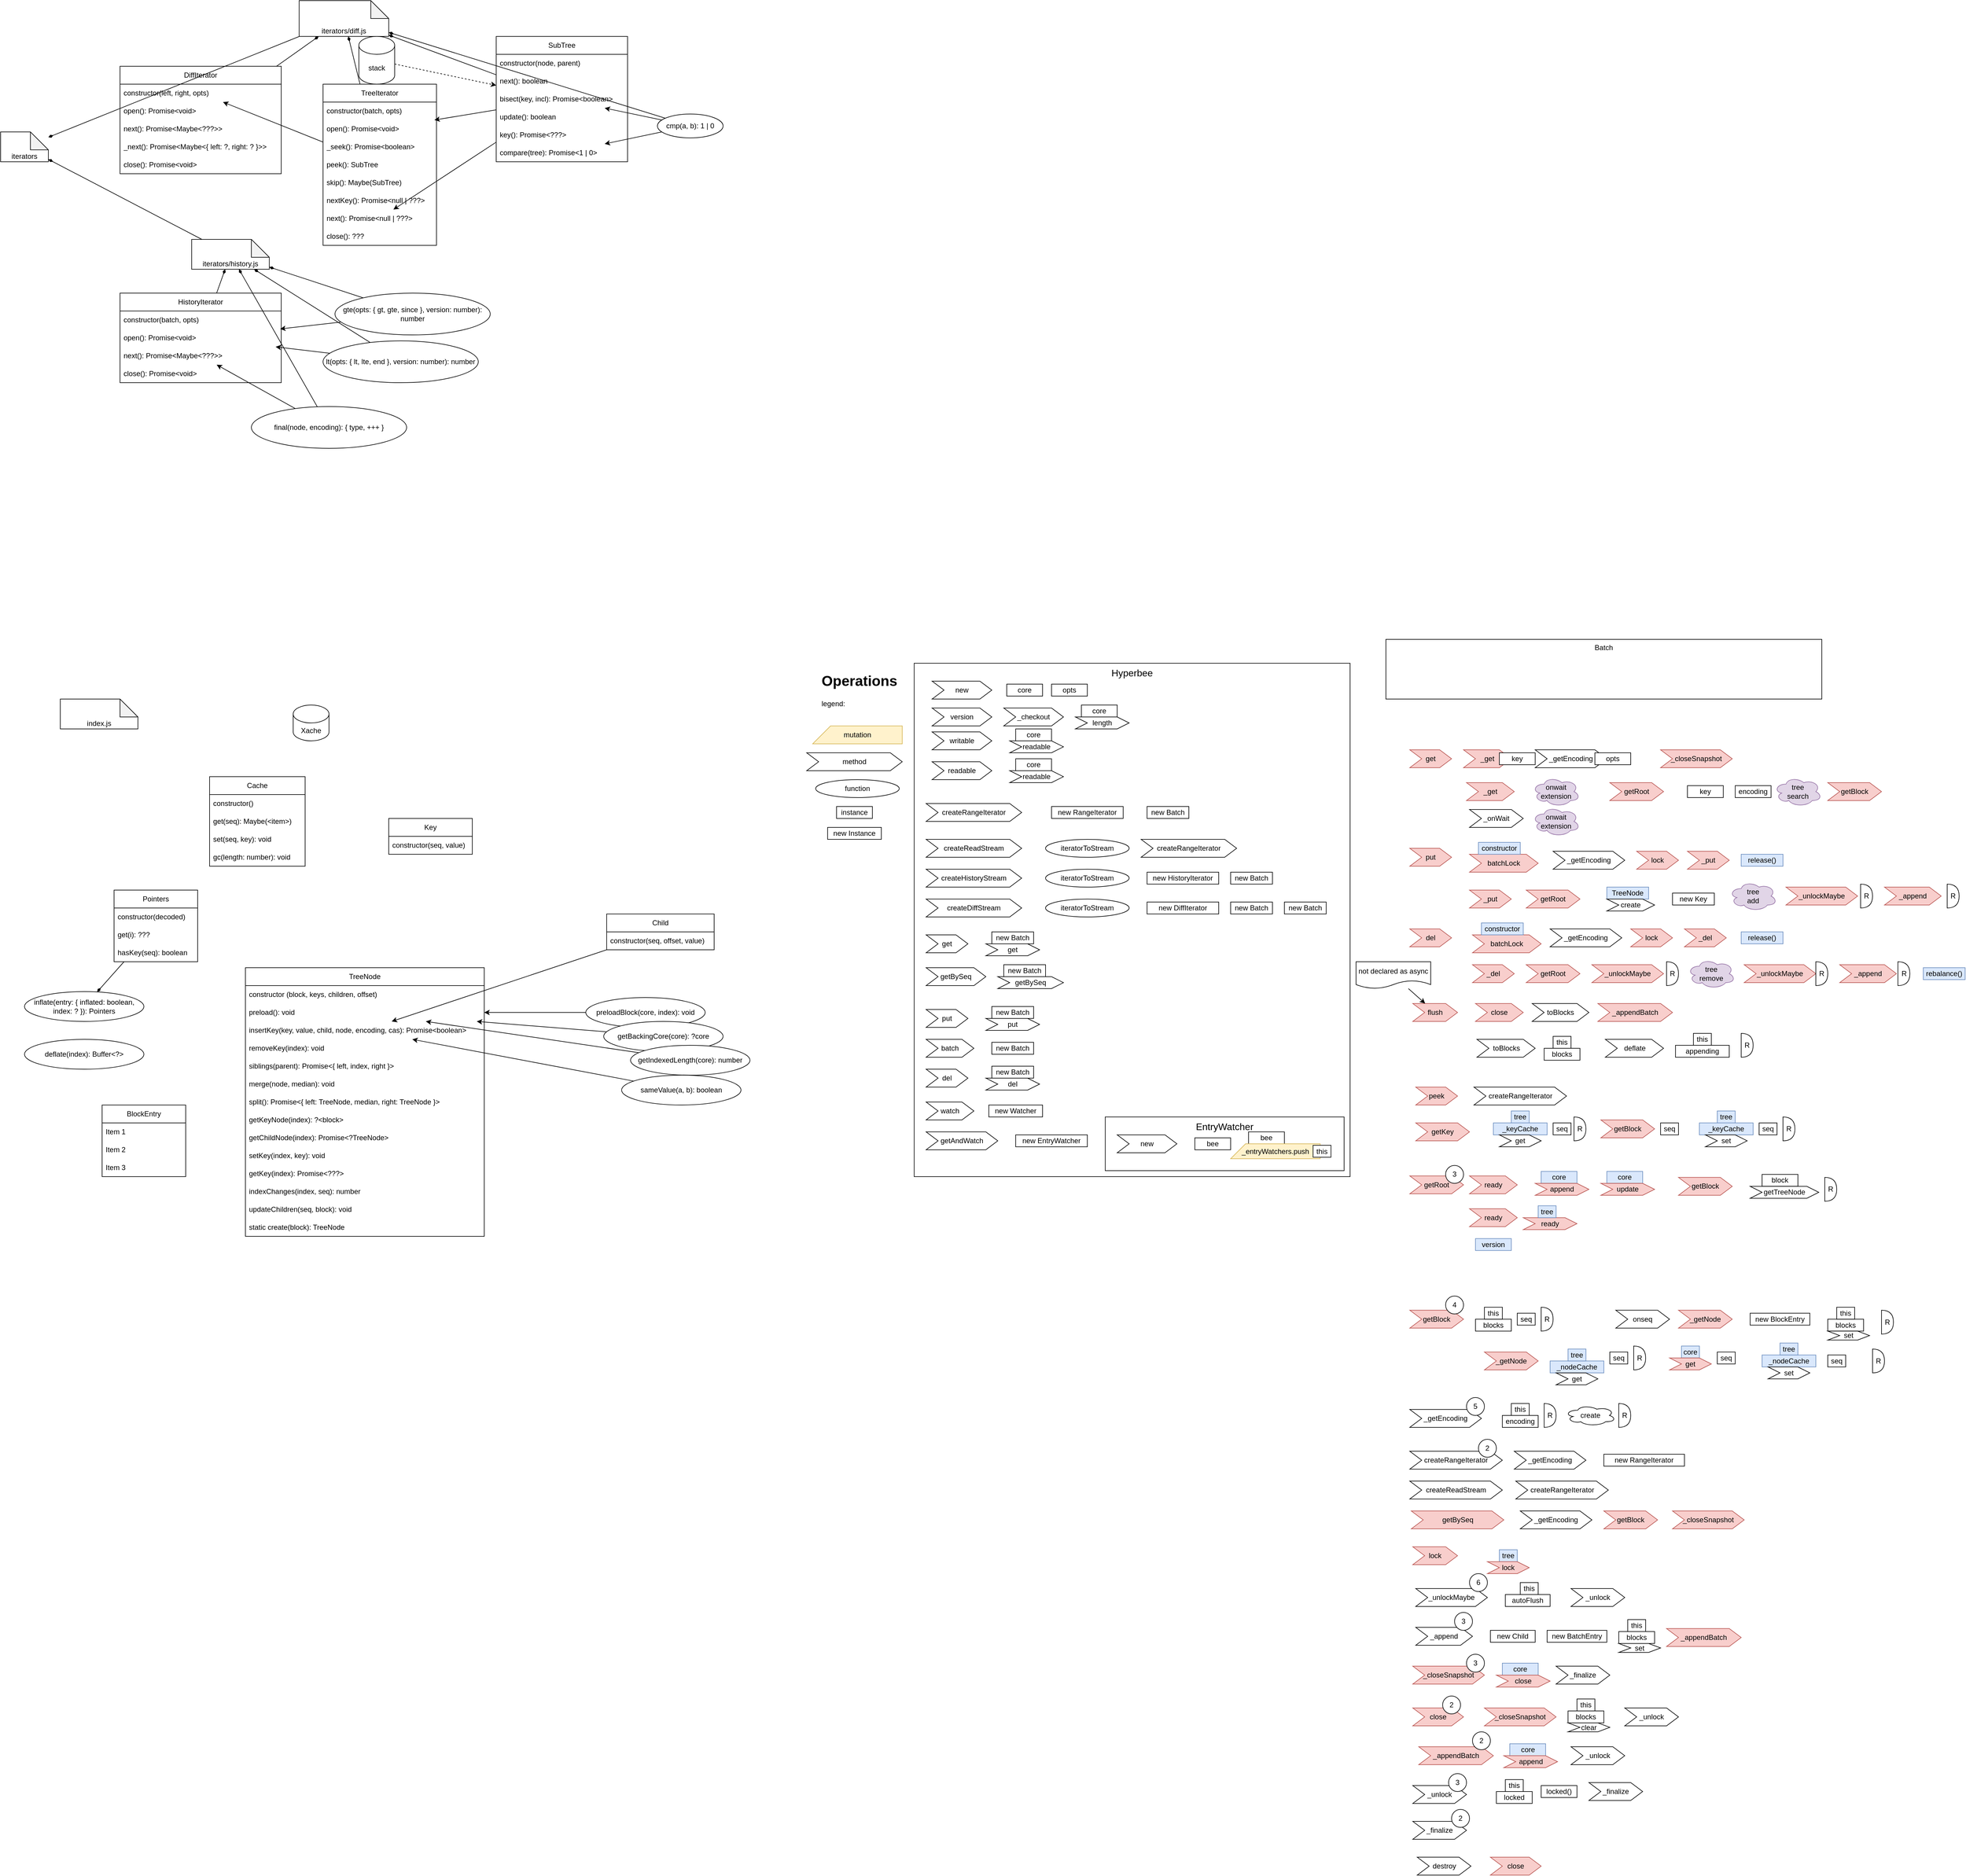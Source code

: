 <mxfile version="20.7.4" type="device"><diagram id="oP3aPH-2YPd5SkBGX_zy" name="Page-1"><mxGraphModel dx="1195" dy="699" grid="1" gridSize="10" guides="1" tooltips="1" connect="1" arrows="1" fold="1" page="1" pageScale="1" pageWidth="850" pageHeight="1100" math="0" shadow="0"><root><mxCell id="0"/><mxCell id="1" parent="0"/><mxCell id="gLSVQ_4NHei4DMyn_cJp-68" value="Hyperbee" style="rounded=0;whiteSpace=wrap;html=1;verticalAlign=top;fontSize=16;" parent="1" vertex="1"><mxGeometry x="1610" y="1120" width="730" height="860" as="geometry"/></mxCell><mxCell id="JZ2kdaKnjfM4R0k2WCd5-1" value="iterators" style="shape=note;whiteSpace=wrap;html=1;backgroundOutline=1;darkOpacity=0.05;verticalAlign=bottom;" parent="1" vertex="1"><mxGeometry x="80" y="230" width="80" height="50" as="geometry"/></mxCell><mxCell id="JZ2kdaKnjfM4R0k2WCd5-17" style="edgeStyle=none;rounded=0;orthogonalLoop=1;jettySize=auto;html=1;" parent="1" source="JZ2kdaKnjfM4R0k2WCd5-3" target="JZ2kdaKnjfM4R0k2WCd5-15" edge="1"><mxGeometry relative="1" as="geometry"/></mxCell><mxCell id="JZ2kdaKnjfM4R0k2WCd5-23" style="edgeStyle=none;rounded=0;orthogonalLoop=1;jettySize=auto;html=1;" parent="1" source="JZ2kdaKnjfM4R0k2WCd5-3" target="JZ2kdaKnjfM4R0k2WCd5-21" edge="1"><mxGeometry relative="1" as="geometry"/></mxCell><mxCell id="JZ2kdaKnjfM4R0k2WCd5-44" style="edgeStyle=none;rounded=0;orthogonalLoop=1;jettySize=auto;html=1;endArrow=diamondThin;endFill=1;" parent="1" source="JZ2kdaKnjfM4R0k2WCd5-3" target="JZ2kdaKnjfM4R0k2WCd5-40" edge="1"><mxGeometry relative="1" as="geometry"/></mxCell><mxCell id="JZ2kdaKnjfM4R0k2WCd5-3" value="SubTree" style="swimlane;fontStyle=0;childLayout=stackLayout;horizontal=1;startSize=30;horizontalStack=0;resizeParent=1;resizeParentMax=0;resizeLast=0;collapsible=1;marginBottom=0;whiteSpace=wrap;html=1;" parent="1" vertex="1"><mxGeometry x="910" y="70" width="220" height="210" as="geometry"/></mxCell><mxCell id="JZ2kdaKnjfM4R0k2WCd5-4" value="constructor(node, parent)" style="text;strokeColor=none;fillColor=none;align=left;verticalAlign=middle;spacingLeft=4;spacingRight=4;overflow=hidden;points=[[0,0.5],[1,0.5]];portConstraint=eastwest;rotatable=0;whiteSpace=wrap;html=1;" parent="JZ2kdaKnjfM4R0k2WCd5-3" vertex="1"><mxGeometry y="30" width="220" height="30" as="geometry"/></mxCell><mxCell id="JZ2kdaKnjfM4R0k2WCd5-5" value="next(): boolean" style="text;strokeColor=none;fillColor=none;align=left;verticalAlign=middle;spacingLeft=4;spacingRight=4;overflow=hidden;points=[[0,0.5],[1,0.5]];portConstraint=eastwest;rotatable=0;whiteSpace=wrap;html=1;" parent="JZ2kdaKnjfM4R0k2WCd5-3" vertex="1"><mxGeometry y="60" width="220" height="30" as="geometry"/></mxCell><mxCell id="JZ2kdaKnjfM4R0k2WCd5-6" value="bisect(key, incl): Promise&amp;lt;boolean&amp;gt;" style="text;strokeColor=none;fillColor=none;align=left;verticalAlign=middle;spacingLeft=4;spacingRight=4;overflow=hidden;points=[[0,0.5],[1,0.5]];portConstraint=eastwest;rotatable=0;whiteSpace=wrap;html=1;" parent="JZ2kdaKnjfM4R0k2WCd5-3" vertex="1"><mxGeometry y="90" width="220" height="30" as="geometry"/></mxCell><mxCell id="JZ2kdaKnjfM4R0k2WCd5-7" value="update(): boolean" style="text;strokeColor=none;fillColor=none;align=left;verticalAlign=middle;spacingLeft=4;spacingRight=4;overflow=hidden;points=[[0,0.5],[1,0.5]];portConstraint=eastwest;rotatable=0;whiteSpace=wrap;html=1;" parent="JZ2kdaKnjfM4R0k2WCd5-3" vertex="1"><mxGeometry y="120" width="220" height="30" as="geometry"/></mxCell><mxCell id="JZ2kdaKnjfM4R0k2WCd5-8" value="key(): Promise&amp;lt;???&amp;gt;" style="text;strokeColor=none;fillColor=none;align=left;verticalAlign=middle;spacingLeft=4;spacingRight=4;overflow=hidden;points=[[0,0.5],[1,0.5]];portConstraint=eastwest;rotatable=0;whiteSpace=wrap;html=1;" parent="JZ2kdaKnjfM4R0k2WCd5-3" vertex="1"><mxGeometry y="150" width="220" height="30" as="geometry"/></mxCell><mxCell id="JZ2kdaKnjfM4R0k2WCd5-9" value="compare(tree): Promise&amp;lt;1 | 0&amp;gt;" style="text;strokeColor=none;fillColor=none;align=left;verticalAlign=middle;spacingLeft=4;spacingRight=4;overflow=hidden;points=[[0,0.5],[1,0.5]];portConstraint=eastwest;rotatable=0;whiteSpace=wrap;html=1;" parent="JZ2kdaKnjfM4R0k2WCd5-3" vertex="1"><mxGeometry y="180" width="220" height="30" as="geometry"/></mxCell><mxCell id="JZ2kdaKnjfM4R0k2WCd5-11" style="rounded=0;orthogonalLoop=1;jettySize=auto;html=1;" parent="1" source="JZ2kdaKnjfM4R0k2WCd5-10" target="JZ2kdaKnjfM4R0k2WCd5-6" edge="1"><mxGeometry relative="1" as="geometry"/></mxCell><mxCell id="JZ2kdaKnjfM4R0k2WCd5-12" style="edgeStyle=none;rounded=0;orthogonalLoop=1;jettySize=auto;html=1;" parent="1" source="JZ2kdaKnjfM4R0k2WCd5-10" target="JZ2kdaKnjfM4R0k2WCd5-9" edge="1"><mxGeometry relative="1" as="geometry"/></mxCell><mxCell id="JZ2kdaKnjfM4R0k2WCd5-46" style="edgeStyle=none;rounded=0;orthogonalLoop=1;jettySize=auto;html=1;endArrow=diamondThin;endFill=1;" parent="1" source="JZ2kdaKnjfM4R0k2WCd5-10" target="JZ2kdaKnjfM4R0k2WCd5-40" edge="1"><mxGeometry relative="1" as="geometry"/></mxCell><mxCell id="JZ2kdaKnjfM4R0k2WCd5-10" value="cmp(a, b): 1 | 0" style="ellipse;whiteSpace=wrap;html=1;" parent="1" vertex="1"><mxGeometry x="1180" y="200" width="110" height="40" as="geometry"/></mxCell><mxCell id="JZ2kdaKnjfM4R0k2WCd5-30" style="edgeStyle=none;rounded=0;orthogonalLoop=1;jettySize=auto;html=1;" parent="1" source="JZ2kdaKnjfM4R0k2WCd5-13" target="JZ2kdaKnjfM4R0k2WCd5-27" edge="1"><mxGeometry relative="1" as="geometry"/></mxCell><mxCell id="JZ2kdaKnjfM4R0k2WCd5-43" style="edgeStyle=none;rounded=0;orthogonalLoop=1;jettySize=auto;html=1;endArrow=diamondThin;endFill=1;" parent="1" source="JZ2kdaKnjfM4R0k2WCd5-13" target="JZ2kdaKnjfM4R0k2WCd5-40" edge="1"><mxGeometry relative="1" as="geometry"/></mxCell><mxCell id="JZ2kdaKnjfM4R0k2WCd5-13" value="TreeIterator" style="swimlane;fontStyle=0;childLayout=stackLayout;horizontal=1;startSize=30;horizontalStack=0;resizeParent=1;resizeParentMax=0;resizeLast=0;collapsible=1;marginBottom=0;whiteSpace=wrap;html=1;" parent="1" vertex="1"><mxGeometry x="620" y="150" width="190" height="270" as="geometry"/></mxCell><mxCell id="JZ2kdaKnjfM4R0k2WCd5-14" value="constructor(batch, opts)" style="text;strokeColor=none;fillColor=none;align=left;verticalAlign=middle;spacingLeft=4;spacingRight=4;overflow=hidden;points=[[0,0.5],[1,0.5]];portConstraint=eastwest;rotatable=0;whiteSpace=wrap;html=1;" parent="JZ2kdaKnjfM4R0k2WCd5-13" vertex="1"><mxGeometry y="30" width="190" height="30" as="geometry"/></mxCell><mxCell id="JZ2kdaKnjfM4R0k2WCd5-15" value="open(): Promise&amp;lt;void&amp;gt;" style="text;strokeColor=none;fillColor=none;align=left;verticalAlign=middle;spacingLeft=4;spacingRight=4;overflow=hidden;points=[[0,0.5],[1,0.5]];portConstraint=eastwest;rotatable=0;whiteSpace=wrap;html=1;" parent="JZ2kdaKnjfM4R0k2WCd5-13" vertex="1"><mxGeometry y="60" width="190" height="30" as="geometry"/></mxCell><mxCell id="JZ2kdaKnjfM4R0k2WCd5-16" value="_seek(): Promise&amp;lt;boolean&amp;gt;" style="text;strokeColor=none;fillColor=none;align=left;verticalAlign=middle;spacingLeft=4;spacingRight=4;overflow=hidden;points=[[0,0.5],[1,0.5]];portConstraint=eastwest;rotatable=0;whiteSpace=wrap;html=1;" parent="JZ2kdaKnjfM4R0k2WCd5-13" vertex="1"><mxGeometry y="90" width="190" height="30" as="geometry"/></mxCell><mxCell id="JZ2kdaKnjfM4R0k2WCd5-18" value="peek(): SubTree" style="text;strokeColor=none;fillColor=none;align=left;verticalAlign=middle;spacingLeft=4;spacingRight=4;overflow=hidden;points=[[0,0.5],[1,0.5]];portConstraint=eastwest;rotatable=0;whiteSpace=wrap;html=1;" parent="JZ2kdaKnjfM4R0k2WCd5-13" vertex="1"><mxGeometry y="120" width="190" height="30" as="geometry"/></mxCell><mxCell id="JZ2kdaKnjfM4R0k2WCd5-19" value="skip(): Maybe(SubTree)" style="text;strokeColor=none;fillColor=none;align=left;verticalAlign=middle;spacingLeft=4;spacingRight=4;overflow=hidden;points=[[0,0.5],[1,0.5]];portConstraint=eastwest;rotatable=0;whiteSpace=wrap;html=1;" parent="JZ2kdaKnjfM4R0k2WCd5-13" vertex="1"><mxGeometry y="150" width="190" height="30" as="geometry"/></mxCell><mxCell id="JZ2kdaKnjfM4R0k2WCd5-20" value="nextKey(): Promise&amp;lt;null | ???&amp;gt;" style="text;strokeColor=none;fillColor=none;align=left;verticalAlign=middle;spacingLeft=4;spacingRight=4;overflow=hidden;points=[[0,0.5],[1,0.5]];portConstraint=eastwest;rotatable=0;whiteSpace=wrap;html=1;" parent="JZ2kdaKnjfM4R0k2WCd5-13" vertex="1"><mxGeometry y="180" width="190" height="30" as="geometry"/></mxCell><mxCell id="JZ2kdaKnjfM4R0k2WCd5-21" value="next(): Promise&amp;lt;null | ???&amp;gt;" style="text;strokeColor=none;fillColor=none;align=left;verticalAlign=middle;spacingLeft=4;spacingRight=4;overflow=hidden;points=[[0,0.5],[1,0.5]];portConstraint=eastwest;rotatable=0;whiteSpace=wrap;html=1;" parent="JZ2kdaKnjfM4R0k2WCd5-13" vertex="1"><mxGeometry y="210" width="190" height="30" as="geometry"/></mxCell><mxCell id="JZ2kdaKnjfM4R0k2WCd5-22" value="close(): ???" style="text;strokeColor=none;fillColor=none;align=left;verticalAlign=middle;spacingLeft=4;spacingRight=4;overflow=hidden;points=[[0,0.5],[1,0.5]];portConstraint=eastwest;rotatable=0;whiteSpace=wrap;html=1;" parent="JZ2kdaKnjfM4R0k2WCd5-13" vertex="1"><mxGeometry y="240" width="190" height="30" as="geometry"/></mxCell><mxCell id="JZ2kdaKnjfM4R0k2WCd5-25" style="edgeStyle=none;rounded=0;orthogonalLoop=1;jettySize=auto;html=1;dashed=1;" parent="1" source="JZ2kdaKnjfM4R0k2WCd5-24" target="JZ2kdaKnjfM4R0k2WCd5-3" edge="1"><mxGeometry relative="1" as="geometry"/></mxCell><mxCell id="JZ2kdaKnjfM4R0k2WCd5-24" value="stack" style="shape=cylinder3;whiteSpace=wrap;html=1;boundedLbl=1;backgroundOutline=1;size=15;" parent="1" vertex="1"><mxGeometry x="680" y="70" width="60" height="80" as="geometry"/></mxCell><mxCell id="JZ2kdaKnjfM4R0k2WCd5-42" style="edgeStyle=none;rounded=0;orthogonalLoop=1;jettySize=auto;html=1;endArrow=diamondThin;endFill=1;" parent="1" source="JZ2kdaKnjfM4R0k2WCd5-26" target="JZ2kdaKnjfM4R0k2WCd5-40" edge="1"><mxGeometry relative="1" as="geometry"/></mxCell><mxCell id="JZ2kdaKnjfM4R0k2WCd5-26" value="DiffIterator" style="swimlane;fontStyle=0;childLayout=stackLayout;horizontal=1;startSize=30;horizontalStack=0;resizeParent=1;resizeParentMax=0;resizeLast=0;collapsible=1;marginBottom=0;whiteSpace=wrap;html=1;" parent="1" vertex="1"><mxGeometry x="280" y="120" width="270" height="180" as="geometry"/></mxCell><mxCell id="JZ2kdaKnjfM4R0k2WCd5-27" value="constructor(left, right, opts)" style="text;strokeColor=none;fillColor=none;align=left;verticalAlign=middle;spacingLeft=4;spacingRight=4;overflow=hidden;points=[[0,0.5],[1,0.5]];portConstraint=eastwest;rotatable=0;whiteSpace=wrap;html=1;" parent="JZ2kdaKnjfM4R0k2WCd5-26" vertex="1"><mxGeometry y="30" width="270" height="30" as="geometry"/></mxCell><mxCell id="JZ2kdaKnjfM4R0k2WCd5-28" value="open(): Promise&amp;lt;void&amp;gt;" style="text;strokeColor=none;fillColor=none;align=left;verticalAlign=middle;spacingLeft=4;spacingRight=4;overflow=hidden;points=[[0,0.5],[1,0.5]];portConstraint=eastwest;rotatable=0;whiteSpace=wrap;html=1;" parent="JZ2kdaKnjfM4R0k2WCd5-26" vertex="1"><mxGeometry y="60" width="270" height="30" as="geometry"/></mxCell><mxCell id="JZ2kdaKnjfM4R0k2WCd5-29" value="next(): Promise&amp;lt;Maybe&amp;lt;???&amp;gt;&amp;gt;" style="text;strokeColor=none;fillColor=none;align=left;verticalAlign=middle;spacingLeft=4;spacingRight=4;overflow=hidden;points=[[0,0.5],[1,0.5]];portConstraint=eastwest;rotatable=0;whiteSpace=wrap;html=1;" parent="JZ2kdaKnjfM4R0k2WCd5-26" vertex="1"><mxGeometry y="90" width="270" height="30" as="geometry"/></mxCell><mxCell id="JZ2kdaKnjfM4R0k2WCd5-31" value="_next(): Promise&amp;lt;Maybe&amp;lt;{ left: ?, right: ? }&amp;gt;&amp;gt;&amp;nbsp;" style="text;strokeColor=none;fillColor=none;align=left;verticalAlign=middle;spacingLeft=4;spacingRight=4;overflow=hidden;points=[[0,0.5],[1,0.5]];portConstraint=eastwest;rotatable=0;whiteSpace=wrap;html=1;" parent="JZ2kdaKnjfM4R0k2WCd5-26" vertex="1"><mxGeometry y="120" width="270" height="30" as="geometry"/></mxCell><mxCell id="JZ2kdaKnjfM4R0k2WCd5-32" value="close(): Promise&amp;lt;void&amp;gt;" style="text;strokeColor=none;fillColor=none;align=left;verticalAlign=middle;spacingLeft=4;spacingRight=4;overflow=hidden;points=[[0,0.5],[1,0.5]];portConstraint=eastwest;rotatable=0;whiteSpace=wrap;html=1;" parent="JZ2kdaKnjfM4R0k2WCd5-26" vertex="1"><mxGeometry y="150" width="270" height="30" as="geometry"/></mxCell><mxCell id="JZ2kdaKnjfM4R0k2WCd5-45" style="edgeStyle=none;rounded=0;orthogonalLoop=1;jettySize=auto;html=1;endArrow=diamondThin;endFill=1;" parent="1" source="JZ2kdaKnjfM4R0k2WCd5-33" target="JZ2kdaKnjfM4R0k2WCd5-41" edge="1"><mxGeometry relative="1" as="geometry"/></mxCell><mxCell id="JZ2kdaKnjfM4R0k2WCd5-33" value="HistoryIterator" style="swimlane;fontStyle=0;childLayout=stackLayout;horizontal=1;startSize=30;horizontalStack=0;resizeParent=1;resizeParentMax=0;resizeLast=0;collapsible=1;marginBottom=0;whiteSpace=wrap;html=1;align=center;" parent="1" vertex="1"><mxGeometry x="280" y="500" width="270" height="150" as="geometry"/></mxCell><mxCell id="JZ2kdaKnjfM4R0k2WCd5-34" value="constructor(batch, opts)" style="text;strokeColor=none;fillColor=none;align=left;verticalAlign=middle;spacingLeft=4;spacingRight=4;overflow=hidden;points=[[0,0.5],[1,0.5]];portConstraint=eastwest;rotatable=0;whiteSpace=wrap;html=1;" parent="JZ2kdaKnjfM4R0k2WCd5-33" vertex="1"><mxGeometry y="30" width="270" height="30" as="geometry"/></mxCell><mxCell id="JZ2kdaKnjfM4R0k2WCd5-35" value="open(): Promise&amp;lt;void&amp;gt;" style="text;strokeColor=none;fillColor=none;align=left;verticalAlign=middle;spacingLeft=4;spacingRight=4;overflow=hidden;points=[[0,0.5],[1,0.5]];portConstraint=eastwest;rotatable=0;whiteSpace=wrap;html=1;" parent="JZ2kdaKnjfM4R0k2WCd5-33" vertex="1"><mxGeometry y="60" width="270" height="30" as="geometry"/></mxCell><mxCell id="JZ2kdaKnjfM4R0k2WCd5-36" value="next(): Promise&amp;lt;Maybe&amp;lt;???&amp;gt;&amp;gt;" style="text;strokeColor=none;fillColor=none;align=left;verticalAlign=middle;spacingLeft=4;spacingRight=4;overflow=hidden;points=[[0,0.5],[1,0.5]];portConstraint=eastwest;rotatable=0;whiteSpace=wrap;html=1;" parent="JZ2kdaKnjfM4R0k2WCd5-33" vertex="1"><mxGeometry y="90" width="270" height="30" as="geometry"/></mxCell><mxCell id="JZ2kdaKnjfM4R0k2WCd5-38" value="close(): Promise&amp;lt;void&amp;gt;" style="text;strokeColor=none;fillColor=none;align=left;verticalAlign=middle;spacingLeft=4;spacingRight=4;overflow=hidden;points=[[0,0.5],[1,0.5]];portConstraint=eastwest;rotatable=0;whiteSpace=wrap;html=1;" parent="JZ2kdaKnjfM4R0k2WCd5-33" vertex="1"><mxGeometry y="120" width="270" height="30" as="geometry"/></mxCell><mxCell id="JZ2kdaKnjfM4R0k2WCd5-47" style="edgeStyle=none;rounded=0;orthogonalLoop=1;jettySize=auto;html=1;endArrow=diamondThin;endFill=1;" parent="1" source="JZ2kdaKnjfM4R0k2WCd5-39" target="JZ2kdaKnjfM4R0k2WCd5-41" edge="1"><mxGeometry relative="1" as="geometry"/></mxCell><mxCell id="JZ2kdaKnjfM4R0k2WCd5-53" style="edgeStyle=none;rounded=0;orthogonalLoop=1;jettySize=auto;html=1;endArrow=classic;endFill=1;" parent="1" source="JZ2kdaKnjfM4R0k2WCd5-39" target="JZ2kdaKnjfM4R0k2WCd5-36" edge="1"><mxGeometry relative="1" as="geometry"/></mxCell><mxCell id="JZ2kdaKnjfM4R0k2WCd5-39" value="final(node, encoding): { type, +++ }" style="ellipse;whiteSpace=wrap;html=1;" parent="1" vertex="1"><mxGeometry x="500" y="690" width="260" height="70" as="geometry"/></mxCell><mxCell id="JZ2kdaKnjfM4R0k2WCd5-56" style="edgeStyle=none;rounded=0;orthogonalLoop=1;jettySize=auto;html=1;endArrow=diamondThin;endFill=1;" parent="1" source="JZ2kdaKnjfM4R0k2WCd5-40" target="JZ2kdaKnjfM4R0k2WCd5-1" edge="1"><mxGeometry relative="1" as="geometry"/></mxCell><mxCell id="JZ2kdaKnjfM4R0k2WCd5-40" value="iterators/diff.js" style="shape=note;whiteSpace=wrap;html=1;backgroundOutline=1;darkOpacity=0.05;verticalAlign=bottom;" parent="1" vertex="1"><mxGeometry x="580" y="10" width="150" height="60" as="geometry"/></mxCell><mxCell id="JZ2kdaKnjfM4R0k2WCd5-55" style="edgeStyle=none;rounded=0;orthogonalLoop=1;jettySize=auto;html=1;endArrow=diamondThin;endFill=1;" parent="1" source="JZ2kdaKnjfM4R0k2WCd5-41" target="JZ2kdaKnjfM4R0k2WCd5-1" edge="1"><mxGeometry relative="1" as="geometry"/></mxCell><mxCell id="JZ2kdaKnjfM4R0k2WCd5-41" value="iterators/history.js" style="shape=note;whiteSpace=wrap;html=1;backgroundOutline=1;darkOpacity=0.05;verticalAlign=bottom;" parent="1" vertex="1"><mxGeometry x="400" y="410" width="130" height="50" as="geometry"/></mxCell><mxCell id="JZ2kdaKnjfM4R0k2WCd5-49" style="edgeStyle=none;rounded=0;orthogonalLoop=1;jettySize=auto;html=1;endArrow=diamondThin;endFill=1;" parent="1" source="JZ2kdaKnjfM4R0k2WCd5-48" target="JZ2kdaKnjfM4R0k2WCd5-41" edge="1"><mxGeometry relative="1" as="geometry"/></mxCell><mxCell id="JZ2kdaKnjfM4R0k2WCd5-52" style="edgeStyle=none;rounded=0;orthogonalLoop=1;jettySize=auto;html=1;endArrow=classic;endFill=1;" parent="1" source="JZ2kdaKnjfM4R0k2WCd5-48" target="JZ2kdaKnjfM4R0k2WCd5-35" edge="1"><mxGeometry relative="1" as="geometry"/></mxCell><mxCell id="JZ2kdaKnjfM4R0k2WCd5-48" value="gte(opts: { gt, gte, since }, version: number): number" style="ellipse;whiteSpace=wrap;html=1;" parent="1" vertex="1"><mxGeometry x="640" y="500" width="260" height="70" as="geometry"/></mxCell><mxCell id="JZ2kdaKnjfM4R0k2WCd5-51" style="edgeStyle=none;rounded=0;orthogonalLoop=1;jettySize=auto;html=1;endArrow=diamondThin;endFill=1;" parent="1" source="JZ2kdaKnjfM4R0k2WCd5-50" target="JZ2kdaKnjfM4R0k2WCd5-41" edge="1"><mxGeometry relative="1" as="geometry"/></mxCell><mxCell id="JZ2kdaKnjfM4R0k2WCd5-54" style="edgeStyle=none;rounded=0;orthogonalLoop=1;jettySize=auto;html=1;endArrow=classic;endFill=1;" parent="1" source="JZ2kdaKnjfM4R0k2WCd5-50" target="JZ2kdaKnjfM4R0k2WCd5-35" edge="1"><mxGeometry relative="1" as="geometry"/></mxCell><mxCell id="JZ2kdaKnjfM4R0k2WCd5-50" value="lt(opts: { lt, lte, end }, version: number): number" style="ellipse;whiteSpace=wrap;html=1;" parent="1" vertex="1"><mxGeometry x="620" y="580" width="260" height="70" as="geometry"/></mxCell><mxCell id="JZ2kdaKnjfM4R0k2WCd5-57" value="index.js" style="shape=note;whiteSpace=wrap;html=1;backgroundOutline=1;darkOpacity=0.05;verticalAlign=bottom;" parent="1" vertex="1"><mxGeometry x="180" y="1180" width="130" height="50" as="geometry"/></mxCell><mxCell id="JZ2kdaKnjfM4R0k2WCd5-58" value="Key" style="swimlane;fontStyle=0;childLayout=stackLayout;horizontal=1;startSize=30;horizontalStack=0;resizeParent=1;resizeParentMax=0;resizeLast=0;collapsible=1;marginBottom=0;whiteSpace=wrap;html=1;" parent="1" vertex="1"><mxGeometry x="730" y="1380" width="140" height="60" as="geometry"/></mxCell><mxCell id="JZ2kdaKnjfM4R0k2WCd5-59" value="constructor(seq, value)" style="text;strokeColor=none;fillColor=none;align=left;verticalAlign=middle;spacingLeft=4;spacingRight=4;overflow=hidden;points=[[0,0.5],[1,0.5]];portConstraint=eastwest;rotatable=0;whiteSpace=wrap;html=1;" parent="JZ2kdaKnjfM4R0k2WCd5-58" vertex="1"><mxGeometry y="30" width="140" height="30" as="geometry"/></mxCell><mxCell id="JZ2kdaKnjfM4R0k2WCd5-105" style="edgeStyle=none;rounded=0;orthogonalLoop=1;jettySize=auto;html=1;endArrow=classic;endFill=1;" parent="1" source="JZ2kdaKnjfM4R0k2WCd5-63" target="JZ2kdaKnjfM4R0k2WCd5-82" edge="1"><mxGeometry relative="1" as="geometry"/></mxCell><mxCell id="JZ2kdaKnjfM4R0k2WCd5-63" value="Child" style="swimlane;fontStyle=0;childLayout=stackLayout;horizontal=1;startSize=30;horizontalStack=0;resizeParent=1;resizeParentMax=0;resizeLast=0;collapsible=1;marginBottom=0;whiteSpace=wrap;html=1;" parent="1" vertex="1"><mxGeometry x="1095" y="1540" width="180" height="60" as="geometry"/></mxCell><mxCell id="JZ2kdaKnjfM4R0k2WCd5-64" value="constructor(seq, offset, value)" style="text;strokeColor=none;fillColor=none;align=left;verticalAlign=middle;spacingLeft=4;spacingRight=4;overflow=hidden;points=[[0,0.5],[1,0.5]];portConstraint=eastwest;rotatable=0;whiteSpace=wrap;html=1;" parent="JZ2kdaKnjfM4R0k2WCd5-63" vertex="1"><mxGeometry y="30" width="180" height="30" as="geometry"/></mxCell><mxCell id="JZ2kdaKnjfM4R0k2WCd5-65" value="Cache" style="swimlane;fontStyle=0;childLayout=stackLayout;horizontal=1;startSize=30;horizontalStack=0;resizeParent=1;resizeParentMax=0;resizeLast=0;collapsible=1;marginBottom=0;whiteSpace=wrap;html=1;" parent="1" vertex="1"><mxGeometry x="430" y="1310" width="160" height="150" as="geometry"/></mxCell><mxCell id="JZ2kdaKnjfM4R0k2WCd5-66" value="constructor()" style="text;strokeColor=none;fillColor=none;align=left;verticalAlign=middle;spacingLeft=4;spacingRight=4;overflow=hidden;points=[[0,0.5],[1,0.5]];portConstraint=eastwest;rotatable=0;whiteSpace=wrap;html=1;" parent="JZ2kdaKnjfM4R0k2WCd5-65" vertex="1"><mxGeometry y="30" width="160" height="30" as="geometry"/></mxCell><mxCell id="JZ2kdaKnjfM4R0k2WCd5-67" value="get(seq): Maybe(&amp;lt;item&amp;gt;)" style="text;strokeColor=none;fillColor=none;align=left;verticalAlign=middle;spacingLeft=4;spacingRight=4;overflow=hidden;points=[[0,0.5],[1,0.5]];portConstraint=eastwest;rotatable=0;whiteSpace=wrap;html=1;" parent="JZ2kdaKnjfM4R0k2WCd5-65" vertex="1"><mxGeometry y="60" width="160" height="30" as="geometry"/></mxCell><mxCell id="JZ2kdaKnjfM4R0k2WCd5-68" value="set(seq, key): void" style="text;strokeColor=none;fillColor=none;align=left;verticalAlign=middle;spacingLeft=4;spacingRight=4;overflow=hidden;points=[[0,0.5],[1,0.5]];portConstraint=eastwest;rotatable=0;whiteSpace=wrap;html=1;" parent="JZ2kdaKnjfM4R0k2WCd5-65" vertex="1"><mxGeometry y="90" width="160" height="30" as="geometry"/></mxCell><mxCell id="JZ2kdaKnjfM4R0k2WCd5-69" value="gc(length: number): void" style="text;strokeColor=none;fillColor=none;align=left;verticalAlign=middle;spacingLeft=4;spacingRight=4;overflow=hidden;points=[[0,0.5],[1,0.5]];portConstraint=eastwest;rotatable=0;whiteSpace=wrap;html=1;" parent="JZ2kdaKnjfM4R0k2WCd5-65" vertex="1"><mxGeometry y="120" width="160" height="30" as="geometry"/></mxCell><mxCell id="JZ2kdaKnjfM4R0k2WCd5-70" value="Xache" style="shape=cylinder3;whiteSpace=wrap;html=1;boundedLbl=1;backgroundOutline=1;size=15;" parent="1" vertex="1"><mxGeometry x="570" y="1190" width="60" height="60" as="geometry"/></mxCell><mxCell id="JZ2kdaKnjfM4R0k2WCd5-76" style="edgeStyle=none;rounded=0;orthogonalLoop=1;jettySize=auto;html=1;endArrow=diamondThin;endFill=1;" parent="1" source="JZ2kdaKnjfM4R0k2WCd5-71" target="JZ2kdaKnjfM4R0k2WCd5-75" edge="1"><mxGeometry relative="1" as="geometry"/></mxCell><mxCell id="JZ2kdaKnjfM4R0k2WCd5-71" value="Pointers" style="swimlane;fontStyle=0;childLayout=stackLayout;horizontal=1;startSize=30;horizontalStack=0;resizeParent=1;resizeParentMax=0;resizeLast=0;collapsible=1;marginBottom=0;whiteSpace=wrap;html=1;" parent="1" vertex="1"><mxGeometry x="270" y="1500" width="140" height="120" as="geometry"/></mxCell><mxCell id="JZ2kdaKnjfM4R0k2WCd5-72" value="constructor(decoded)" style="text;strokeColor=none;fillColor=none;align=left;verticalAlign=middle;spacingLeft=4;spacingRight=4;overflow=hidden;points=[[0,0.5],[1,0.5]];portConstraint=eastwest;rotatable=0;whiteSpace=wrap;html=1;" parent="JZ2kdaKnjfM4R0k2WCd5-71" vertex="1"><mxGeometry y="30" width="140" height="30" as="geometry"/></mxCell><mxCell id="JZ2kdaKnjfM4R0k2WCd5-73" value="get(i): ???" style="text;strokeColor=none;fillColor=none;align=left;verticalAlign=middle;spacingLeft=4;spacingRight=4;overflow=hidden;points=[[0,0.5],[1,0.5]];portConstraint=eastwest;rotatable=0;whiteSpace=wrap;html=1;" parent="JZ2kdaKnjfM4R0k2WCd5-71" vertex="1"><mxGeometry y="60" width="140" height="30" as="geometry"/></mxCell><mxCell id="JZ2kdaKnjfM4R0k2WCd5-74" value="hasKey(seq): boolean" style="text;strokeColor=none;fillColor=none;align=left;verticalAlign=middle;spacingLeft=4;spacingRight=4;overflow=hidden;points=[[0,0.5],[1,0.5]];portConstraint=eastwest;rotatable=0;whiteSpace=wrap;html=1;" parent="JZ2kdaKnjfM4R0k2WCd5-71" vertex="1"><mxGeometry y="90" width="140" height="30" as="geometry"/></mxCell><mxCell id="JZ2kdaKnjfM4R0k2WCd5-75" value="inflate(entry: { inflated: boolean, index: ? }): Pointers" style="ellipse;whiteSpace=wrap;html=1;" parent="1" vertex="1"><mxGeometry x="120" y="1670" width="200" height="50" as="geometry"/></mxCell><mxCell id="JZ2kdaKnjfM4R0k2WCd5-77" value="deflate(index): Buffer&amp;lt;?&amp;gt;" style="ellipse;whiteSpace=wrap;html=1;" parent="1" vertex="1"><mxGeometry x="120" y="1750" width="200" height="50" as="geometry"/></mxCell><mxCell id="JZ2kdaKnjfM4R0k2WCd5-83" style="edgeStyle=none;rounded=0;orthogonalLoop=1;jettySize=auto;html=1;endArrow=classic;endFill=1;" parent="1" source="JZ2kdaKnjfM4R0k2WCd5-78" target="JZ2kdaKnjfM4R0k2WCd5-81" edge="1"><mxGeometry relative="1" as="geometry"/></mxCell><mxCell id="JZ2kdaKnjfM4R0k2WCd5-78" value="preloadBlock(core, index): void" style="ellipse;whiteSpace=wrap;html=1;" parent="1" vertex="1"><mxGeometry x="1060" y="1680" width="200" height="50" as="geometry"/></mxCell><mxCell id="JZ2kdaKnjfM4R0k2WCd5-79" value="TreeNode" style="swimlane;fontStyle=0;childLayout=stackLayout;horizontal=1;startSize=30;horizontalStack=0;resizeParent=1;resizeParentMax=0;resizeLast=0;collapsible=1;marginBottom=0;whiteSpace=wrap;html=1;" parent="1" vertex="1"><mxGeometry x="490" y="1630" width="400" height="450" as="geometry"/></mxCell><mxCell id="JZ2kdaKnjfM4R0k2WCd5-80" value="constructor (block, keys, children, offset)" style="text;strokeColor=none;fillColor=none;align=left;verticalAlign=middle;spacingLeft=4;spacingRight=4;overflow=hidden;points=[[0,0.5],[1,0.5]];portConstraint=eastwest;rotatable=0;whiteSpace=wrap;html=1;" parent="JZ2kdaKnjfM4R0k2WCd5-79" vertex="1"><mxGeometry y="30" width="400" height="30" as="geometry"/></mxCell><mxCell id="JZ2kdaKnjfM4R0k2WCd5-81" value="preload(): void" style="text;strokeColor=none;fillColor=none;align=left;verticalAlign=middle;spacingLeft=4;spacingRight=4;overflow=hidden;points=[[0,0.5],[1,0.5]];portConstraint=eastwest;rotatable=0;whiteSpace=wrap;html=1;" parent="JZ2kdaKnjfM4R0k2WCd5-79" vertex="1"><mxGeometry y="60" width="400" height="30" as="geometry"/></mxCell><mxCell id="JZ2kdaKnjfM4R0k2WCd5-82" value="insertKey(key, value, child, node, encoding, cas): Promise&amp;lt;boolean&amp;gt;" style="text;strokeColor=none;fillColor=none;align=left;verticalAlign=middle;spacingLeft=4;spacingRight=4;overflow=hidden;points=[[0,0.5],[1,0.5]];portConstraint=eastwest;rotatable=0;whiteSpace=wrap;html=1;" parent="JZ2kdaKnjfM4R0k2WCd5-79" vertex="1"><mxGeometry y="90" width="400" height="30" as="geometry"/></mxCell><mxCell id="JZ2kdaKnjfM4R0k2WCd5-88" value="removeKey(index): void" style="text;strokeColor=none;fillColor=none;align=left;verticalAlign=middle;spacingLeft=4;spacingRight=4;overflow=hidden;points=[[0,0.5],[1,0.5]];portConstraint=eastwest;rotatable=0;whiteSpace=wrap;html=1;" parent="JZ2kdaKnjfM4R0k2WCd5-79" vertex="1"><mxGeometry y="120" width="400" height="30" as="geometry"/></mxCell><mxCell id="JZ2kdaKnjfM4R0k2WCd5-91" value="siblings(parent): Promise&amp;lt;{ left, index, right }&amp;gt;" style="text;strokeColor=none;fillColor=none;align=left;verticalAlign=middle;spacingLeft=4;spacingRight=4;overflow=hidden;points=[[0,0.5],[1,0.5]];portConstraint=eastwest;rotatable=0;whiteSpace=wrap;html=1;" parent="JZ2kdaKnjfM4R0k2WCd5-79" vertex="1"><mxGeometry y="150" width="400" height="30" as="geometry"/></mxCell><mxCell id="JZ2kdaKnjfM4R0k2WCd5-92" value="merge(node, median): void" style="text;strokeColor=none;fillColor=none;align=left;verticalAlign=middle;spacingLeft=4;spacingRight=4;overflow=hidden;points=[[0,0.5],[1,0.5]];portConstraint=eastwest;rotatable=0;whiteSpace=wrap;html=1;" parent="JZ2kdaKnjfM4R0k2WCd5-79" vertex="1"><mxGeometry y="180" width="400" height="30" as="geometry"/></mxCell><mxCell id="JZ2kdaKnjfM4R0k2WCd5-93" value="split(): Promise&amp;lt;{ left: TreeNode, median, right: TreeNode }&amp;gt;" style="text;strokeColor=none;fillColor=none;align=left;verticalAlign=middle;spacingLeft=4;spacingRight=4;overflow=hidden;points=[[0,0.5],[1,0.5]];portConstraint=eastwest;rotatable=0;whiteSpace=wrap;html=1;" parent="JZ2kdaKnjfM4R0k2WCd5-79" vertex="1"><mxGeometry y="210" width="400" height="30" as="geometry"/></mxCell><mxCell id="JZ2kdaKnjfM4R0k2WCd5-94" value="getKeyNode(index): ?&amp;lt;block&amp;gt;" style="text;strokeColor=none;fillColor=none;align=left;verticalAlign=middle;spacingLeft=4;spacingRight=4;overflow=hidden;points=[[0,0.5],[1,0.5]];portConstraint=eastwest;rotatable=0;whiteSpace=wrap;html=1;" parent="JZ2kdaKnjfM4R0k2WCd5-79" vertex="1"><mxGeometry y="240" width="400" height="30" as="geometry"/></mxCell><mxCell id="JZ2kdaKnjfM4R0k2WCd5-95" value="getChildNode(index): Promise&amp;lt;?TreeNode&amp;gt;" style="text;strokeColor=none;fillColor=none;align=left;verticalAlign=middle;spacingLeft=4;spacingRight=4;overflow=hidden;points=[[0,0.5],[1,0.5]];portConstraint=eastwest;rotatable=0;whiteSpace=wrap;html=1;" parent="JZ2kdaKnjfM4R0k2WCd5-79" vertex="1"><mxGeometry y="270" width="400" height="30" as="geometry"/></mxCell><mxCell id="JZ2kdaKnjfM4R0k2WCd5-96" value="setKey(index, key): void" style="text;strokeColor=none;fillColor=none;align=left;verticalAlign=middle;spacingLeft=4;spacingRight=4;overflow=hidden;points=[[0,0.5],[1,0.5]];portConstraint=eastwest;rotatable=0;whiteSpace=wrap;html=1;" parent="JZ2kdaKnjfM4R0k2WCd5-79" vertex="1"><mxGeometry y="300" width="400" height="30" as="geometry"/></mxCell><mxCell id="JZ2kdaKnjfM4R0k2WCd5-97" value="getKey(index): Promise&amp;lt;???&amp;gt;" style="text;strokeColor=none;fillColor=none;align=left;verticalAlign=middle;spacingLeft=4;spacingRight=4;overflow=hidden;points=[[0,0.5],[1,0.5]];portConstraint=eastwest;rotatable=0;whiteSpace=wrap;html=1;" parent="JZ2kdaKnjfM4R0k2WCd5-79" vertex="1"><mxGeometry y="330" width="400" height="30" as="geometry"/></mxCell><mxCell id="JZ2kdaKnjfM4R0k2WCd5-98" value="indexChanges(index, seq): number" style="text;strokeColor=none;fillColor=none;align=left;verticalAlign=middle;spacingLeft=4;spacingRight=4;overflow=hidden;points=[[0,0.5],[1,0.5]];portConstraint=eastwest;rotatable=0;whiteSpace=wrap;html=1;" parent="JZ2kdaKnjfM4R0k2WCd5-79" vertex="1"><mxGeometry y="360" width="400" height="30" as="geometry"/></mxCell><mxCell id="JZ2kdaKnjfM4R0k2WCd5-99" value="updateChildren(seq, block): void" style="text;strokeColor=none;fillColor=none;align=left;verticalAlign=middle;spacingLeft=4;spacingRight=4;overflow=hidden;points=[[0,0.5],[1,0.5]];portConstraint=eastwest;rotatable=0;whiteSpace=wrap;html=1;" parent="JZ2kdaKnjfM4R0k2WCd5-79" vertex="1"><mxGeometry y="390" width="400" height="30" as="geometry"/></mxCell><mxCell id="JZ2kdaKnjfM4R0k2WCd5-100" value="static create(block): TreeNode" style="text;strokeColor=none;fillColor=none;align=left;verticalAlign=middle;spacingLeft=4;spacingRight=4;overflow=hidden;points=[[0,0.5],[1,0.5]];portConstraint=eastwest;rotatable=0;whiteSpace=wrap;html=1;" parent="JZ2kdaKnjfM4R0k2WCd5-79" vertex="1"><mxGeometry y="420" width="400" height="30" as="geometry"/></mxCell><mxCell id="JZ2kdaKnjfM4R0k2WCd5-85" style="edgeStyle=none;rounded=0;orthogonalLoop=1;jettySize=auto;html=1;endArrow=classic;endFill=1;" parent="1" source="JZ2kdaKnjfM4R0k2WCd5-84" target="JZ2kdaKnjfM4R0k2WCd5-81" edge="1"><mxGeometry relative="1" as="geometry"/></mxCell><mxCell id="JZ2kdaKnjfM4R0k2WCd5-84" value="getBackingCore(core): ?core" style="ellipse;whiteSpace=wrap;html=1;" parent="1" vertex="1"><mxGeometry x="1090" y="1720" width="200" height="50" as="geometry"/></mxCell><mxCell id="JZ2kdaKnjfM4R0k2WCd5-87" style="edgeStyle=none;rounded=0;orthogonalLoop=1;jettySize=auto;html=1;endArrow=classic;endFill=1;" parent="1" source="JZ2kdaKnjfM4R0k2WCd5-86" target="JZ2kdaKnjfM4R0k2WCd5-81" edge="1"><mxGeometry relative="1" as="geometry"/></mxCell><mxCell id="JZ2kdaKnjfM4R0k2WCd5-86" value="getIndexedLength(core): number" style="ellipse;whiteSpace=wrap;html=1;" parent="1" vertex="1"><mxGeometry x="1135" y="1760" width="200" height="50" as="geometry"/></mxCell><mxCell id="JZ2kdaKnjfM4R0k2WCd5-90" style="edgeStyle=none;rounded=0;orthogonalLoop=1;jettySize=auto;html=1;endArrow=classic;endFill=1;" parent="1" source="JZ2kdaKnjfM4R0k2WCd5-89" target="JZ2kdaKnjfM4R0k2WCd5-82" edge="1"><mxGeometry relative="1" as="geometry"/></mxCell><mxCell id="JZ2kdaKnjfM4R0k2WCd5-89" value="sameValue(a, b): boolean" style="ellipse;whiteSpace=wrap;html=1;" parent="1" vertex="1"><mxGeometry x="1120" y="1810" width="200" height="50" as="geometry"/></mxCell><mxCell id="JZ2kdaKnjfM4R0k2WCd5-101" value="BlockEntry" style="swimlane;fontStyle=0;childLayout=stackLayout;horizontal=1;startSize=30;horizontalStack=0;resizeParent=1;resizeParentMax=0;resizeLast=0;collapsible=1;marginBottom=0;whiteSpace=wrap;html=1;" parent="1" vertex="1"><mxGeometry x="250" y="1860" width="140" height="120" as="geometry"/></mxCell><mxCell id="JZ2kdaKnjfM4R0k2WCd5-102" value="Item 1" style="text;strokeColor=none;fillColor=none;align=left;verticalAlign=middle;spacingLeft=4;spacingRight=4;overflow=hidden;points=[[0,0.5],[1,0.5]];portConstraint=eastwest;rotatable=0;whiteSpace=wrap;html=1;" parent="JZ2kdaKnjfM4R0k2WCd5-101" vertex="1"><mxGeometry y="30" width="140" height="30" as="geometry"/></mxCell><mxCell id="JZ2kdaKnjfM4R0k2WCd5-103" value="Item 2" style="text;strokeColor=none;fillColor=none;align=left;verticalAlign=middle;spacingLeft=4;spacingRight=4;overflow=hidden;points=[[0,0.5],[1,0.5]];portConstraint=eastwest;rotatable=0;whiteSpace=wrap;html=1;" parent="JZ2kdaKnjfM4R0k2WCd5-101" vertex="1"><mxGeometry y="60" width="140" height="30" as="geometry"/></mxCell><mxCell id="JZ2kdaKnjfM4R0k2WCd5-104" value="Item 3" style="text;strokeColor=none;fillColor=none;align=left;verticalAlign=middle;spacingLeft=4;spacingRight=4;overflow=hidden;points=[[0,0.5],[1,0.5]];portConstraint=eastwest;rotatable=0;whiteSpace=wrap;html=1;" parent="JZ2kdaKnjfM4R0k2WCd5-101" vertex="1"><mxGeometry y="90" width="140" height="30" as="geometry"/></mxCell><mxCell id="gLSVQ_4NHei4DMyn_cJp-1" value="&lt;h1&gt;Operations&lt;/h1&gt;&lt;p&gt;legend:&lt;/p&gt;" style="text;html=1;strokeColor=none;fillColor=none;spacing=5;spacingTop=-20;whiteSpace=wrap;overflow=hidden;rounded=0;" parent="1" vertex="1"><mxGeometry x="1450" y="1130" width="190" height="120" as="geometry"/></mxCell><mxCell id="gLSVQ_4NHei4DMyn_cJp-2" value="version" style="shape=step;perimeter=stepPerimeter;whiteSpace=wrap;html=1;fixedSize=1;" parent="1" vertex="1"><mxGeometry x="1640" y="1195" width="100" height="30" as="geometry"/></mxCell><mxCell id="gLSVQ_4NHei4DMyn_cJp-3" value="_checkout" style="shape=step;perimeter=stepPerimeter;whiteSpace=wrap;html=1;fixedSize=1;" parent="1" vertex="1"><mxGeometry x="1760" y="1195" width="100" height="30" as="geometry"/></mxCell><mxCell id="gLSVQ_4NHei4DMyn_cJp-4" value="length" style="shape=step;perimeter=stepPerimeter;whiteSpace=wrap;html=1;fixedSize=1;" parent="1" vertex="1"><mxGeometry x="1880" y="1210" width="90" height="20" as="geometry"/></mxCell><mxCell id="gLSVQ_4NHei4DMyn_cJp-10" value="core" style="rounded=0;whiteSpace=wrap;html=1;" parent="1" vertex="1"><mxGeometry x="1890" y="1190" width="60" height="20" as="geometry"/></mxCell><mxCell id="gLSVQ_4NHei4DMyn_cJp-11" value="writable" style="shape=step;perimeter=stepPerimeter;whiteSpace=wrap;html=1;fixedSize=1;" parent="1" vertex="1"><mxGeometry x="1640" y="1235" width="100" height="30" as="geometry"/></mxCell><mxCell id="gLSVQ_4NHei4DMyn_cJp-12" value="readable" style="shape=step;perimeter=stepPerimeter;whiteSpace=wrap;html=1;fixedSize=1;" parent="1" vertex="1"><mxGeometry x="1640" y="1285" width="100" height="30" as="geometry"/></mxCell><mxCell id="gLSVQ_4NHei4DMyn_cJp-13" value="readable" style="shape=step;perimeter=stepPerimeter;whiteSpace=wrap;html=1;fixedSize=1;" parent="1" vertex="1"><mxGeometry x="1770" y="1250" width="90" height="20" as="geometry"/></mxCell><mxCell id="gLSVQ_4NHei4DMyn_cJp-14" value="core" style="rounded=0;whiteSpace=wrap;html=1;" parent="1" vertex="1"><mxGeometry x="1780" y="1230" width="60" height="20" as="geometry"/></mxCell><mxCell id="gLSVQ_4NHei4DMyn_cJp-15" value="readable" style="shape=step;perimeter=stepPerimeter;whiteSpace=wrap;html=1;fixedSize=1;" parent="1" vertex="1"><mxGeometry x="1770" y="1300" width="90" height="20" as="geometry"/></mxCell><mxCell id="gLSVQ_4NHei4DMyn_cJp-16" value="core" style="rounded=0;whiteSpace=wrap;html=1;" parent="1" vertex="1"><mxGeometry x="1780" y="1280" width="60" height="20" as="geometry"/></mxCell><mxCell id="gLSVQ_4NHei4DMyn_cJp-17" value="createRangeIterator" style="shape=step;perimeter=stepPerimeter;whiteSpace=wrap;html=1;fixedSize=1;" parent="1" vertex="1"><mxGeometry x="1630" y="1355" width="160" height="30" as="geometry"/></mxCell><mxCell id="gLSVQ_4NHei4DMyn_cJp-18" value="new Batch" style="rounded=0;whiteSpace=wrap;html=1;" parent="1" vertex="1"><mxGeometry x="2000" y="1360" width="70" height="20" as="geometry"/></mxCell><mxCell id="gLSVQ_4NHei4DMyn_cJp-19" value="new RangeIterator" style="rounded=0;whiteSpace=wrap;html=1;" parent="1" vertex="1"><mxGeometry x="1840" y="1360" width="120" height="20" as="geometry"/></mxCell><mxCell id="gLSVQ_4NHei4DMyn_cJp-21" value="createReadStream" style="shape=step;perimeter=stepPerimeter;whiteSpace=wrap;html=1;fixedSize=1;" parent="1" vertex="1"><mxGeometry x="1630" y="1415" width="160" height="30" as="geometry"/></mxCell><mxCell id="gLSVQ_4NHei4DMyn_cJp-22" value="createRangeIterator" style="shape=step;perimeter=stepPerimeter;whiteSpace=wrap;html=1;fixedSize=1;" parent="1" vertex="1"><mxGeometry x="1990" y="1415" width="160" height="30" as="geometry"/></mxCell><mxCell id="gLSVQ_4NHei4DMyn_cJp-23" value="iteratorToStream" style="ellipse;whiteSpace=wrap;html=1;" parent="1" vertex="1"><mxGeometry x="1830" y="1415" width="140" height="30" as="geometry"/></mxCell><mxCell id="gLSVQ_4NHei4DMyn_cJp-24" value="createHistoryStream" style="shape=step;perimeter=stepPerimeter;whiteSpace=wrap;html=1;fixedSize=1;" parent="1" vertex="1"><mxGeometry x="1630" y="1465" width="160" height="30" as="geometry"/></mxCell><mxCell id="gLSVQ_4NHei4DMyn_cJp-26" value="iteratorToStream" style="ellipse;whiteSpace=wrap;html=1;" parent="1" vertex="1"><mxGeometry x="1830" y="1465" width="140" height="30" as="geometry"/></mxCell><mxCell id="gLSVQ_4NHei4DMyn_cJp-27" value="new HistoryIterator" style="rounded=0;whiteSpace=wrap;html=1;" parent="1" vertex="1"><mxGeometry x="2000" y="1470" width="120" height="20" as="geometry"/></mxCell><mxCell id="gLSVQ_4NHei4DMyn_cJp-28" value="new Batch" style="rounded=0;whiteSpace=wrap;html=1;" parent="1" vertex="1"><mxGeometry x="2140" y="1470" width="70" height="20" as="geometry"/></mxCell><mxCell id="gLSVQ_4NHei4DMyn_cJp-29" value="createDiffStream" style="shape=step;perimeter=stepPerimeter;whiteSpace=wrap;html=1;fixedSize=1;" parent="1" vertex="1"><mxGeometry x="1630" y="1515" width="160" height="30" as="geometry"/></mxCell><mxCell id="gLSVQ_4NHei4DMyn_cJp-30" value="iteratorToStream" style="ellipse;whiteSpace=wrap;html=1;" parent="1" vertex="1"><mxGeometry x="1830" y="1515" width="140" height="30" as="geometry"/></mxCell><mxCell id="gLSVQ_4NHei4DMyn_cJp-31" value="new DiffIterator" style="rounded=0;whiteSpace=wrap;html=1;" parent="1" vertex="1"><mxGeometry x="2000" y="1520" width="120" height="20" as="geometry"/></mxCell><mxCell id="gLSVQ_4NHei4DMyn_cJp-32" value="new Batch" style="rounded=0;whiteSpace=wrap;html=1;" parent="1" vertex="1"><mxGeometry x="2140" y="1520" width="70" height="20" as="geometry"/></mxCell><mxCell id="gLSVQ_4NHei4DMyn_cJp-33" value="new Batch" style="rounded=0;whiteSpace=wrap;html=1;" parent="1" vertex="1"><mxGeometry x="2230" y="1520" width="70" height="20" as="geometry"/></mxCell><mxCell id="gLSVQ_4NHei4DMyn_cJp-34" value="get" style="shape=step;perimeter=stepPerimeter;whiteSpace=wrap;html=1;fixedSize=1;" parent="1" vertex="1"><mxGeometry x="1630" y="1575" width="70" height="30" as="geometry"/></mxCell><mxCell id="gLSVQ_4NHei4DMyn_cJp-35" value="new Batch" style="rounded=0;whiteSpace=wrap;html=1;" parent="1" vertex="1"><mxGeometry x="1740" y="1570" width="70" height="20" as="geometry"/></mxCell><mxCell id="gLSVQ_4NHei4DMyn_cJp-36" value="get" style="shape=step;perimeter=stepPerimeter;whiteSpace=wrap;html=1;fixedSize=1;" parent="1" vertex="1"><mxGeometry x="1730" y="1590" width="90" height="20" as="geometry"/></mxCell><mxCell id="gLSVQ_4NHei4DMyn_cJp-37" value="getBySeq" style="shape=step;perimeter=stepPerimeter;whiteSpace=wrap;html=1;fixedSize=1;" parent="1" vertex="1"><mxGeometry x="1630" y="1630" width="100" height="30" as="geometry"/></mxCell><mxCell id="gLSVQ_4NHei4DMyn_cJp-38" value="new Batch" style="rounded=0;whiteSpace=wrap;html=1;" parent="1" vertex="1"><mxGeometry x="1760" y="1625" width="70" height="20" as="geometry"/></mxCell><mxCell id="gLSVQ_4NHei4DMyn_cJp-39" value="getBySeq" style="shape=step;perimeter=stepPerimeter;whiteSpace=wrap;html=1;fixedSize=1;" parent="1" vertex="1"><mxGeometry x="1750" y="1645" width="110" height="20" as="geometry"/></mxCell><mxCell id="gLSVQ_4NHei4DMyn_cJp-40" value="put" style="shape=step;perimeter=stepPerimeter;whiteSpace=wrap;html=1;fixedSize=1;" parent="1" vertex="1"><mxGeometry x="1630" y="1700" width="70" height="30" as="geometry"/></mxCell><mxCell id="gLSVQ_4NHei4DMyn_cJp-41" value="new Batch" style="rounded=0;whiteSpace=wrap;html=1;" parent="1" vertex="1"><mxGeometry x="1740" y="1695" width="70" height="20" as="geometry"/></mxCell><mxCell id="gLSVQ_4NHei4DMyn_cJp-42" value="put" style="shape=step;perimeter=stepPerimeter;whiteSpace=wrap;html=1;fixedSize=1;" parent="1" vertex="1"><mxGeometry x="1730" y="1715" width="90" height="20" as="geometry"/></mxCell><mxCell id="gLSVQ_4NHei4DMyn_cJp-43" value="batch" style="shape=step;perimeter=stepPerimeter;whiteSpace=wrap;html=1;fixedSize=1;" parent="1" vertex="1"><mxGeometry x="1630" y="1750" width="80" height="30" as="geometry"/></mxCell><mxCell id="gLSVQ_4NHei4DMyn_cJp-44" value="new Batch" style="rounded=0;whiteSpace=wrap;html=1;" parent="1" vertex="1"><mxGeometry x="1740" y="1755" width="70" height="20" as="geometry"/></mxCell><mxCell id="gLSVQ_4NHei4DMyn_cJp-46" value="del" style="shape=step;perimeter=stepPerimeter;whiteSpace=wrap;html=1;fixedSize=1;" parent="1" vertex="1"><mxGeometry x="1630" y="1800" width="70" height="30" as="geometry"/></mxCell><mxCell id="gLSVQ_4NHei4DMyn_cJp-47" value="new Batch" style="rounded=0;whiteSpace=wrap;html=1;" parent="1" vertex="1"><mxGeometry x="1740" y="1795" width="70" height="20" as="geometry"/></mxCell><mxCell id="gLSVQ_4NHei4DMyn_cJp-48" value="del" style="shape=step;perimeter=stepPerimeter;whiteSpace=wrap;html=1;fixedSize=1;" parent="1" vertex="1"><mxGeometry x="1730" y="1815" width="90" height="20" as="geometry"/></mxCell><mxCell id="gLSVQ_4NHei4DMyn_cJp-49" value="new" style="shape=step;perimeter=stepPerimeter;whiteSpace=wrap;html=1;fixedSize=1;" parent="1" vertex="1"><mxGeometry x="1640" y="1150" width="100" height="30" as="geometry"/></mxCell><mxCell id="gLSVQ_4NHei4DMyn_cJp-50" value="core" style="rounded=0;whiteSpace=wrap;html=1;" parent="1" vertex="1"><mxGeometry x="1765" y="1155" width="60" height="20" as="geometry"/></mxCell><mxCell id="gLSVQ_4NHei4DMyn_cJp-51" value="opts" style="rounded=0;whiteSpace=wrap;html=1;" parent="1" vertex="1"><mxGeometry x="1840" y="1155" width="60" height="20" as="geometry"/></mxCell><mxCell id="gLSVQ_4NHei4DMyn_cJp-52" value="watch" style="shape=step;perimeter=stepPerimeter;whiteSpace=wrap;html=1;fixedSize=1;" parent="1" vertex="1"><mxGeometry x="1630" y="1855" width="80" height="30" as="geometry"/></mxCell><mxCell id="gLSVQ_4NHei4DMyn_cJp-53" value="new Watcher" style="rounded=0;whiteSpace=wrap;html=1;" parent="1" vertex="1"><mxGeometry x="1735" y="1860" width="90" height="20" as="geometry"/></mxCell><mxCell id="gLSVQ_4NHei4DMyn_cJp-55" value="getAndWatch" style="shape=step;perimeter=stepPerimeter;whiteSpace=wrap;html=1;fixedSize=1;" parent="1" vertex="1"><mxGeometry x="1630" y="1905" width="120" height="30" as="geometry"/></mxCell><mxCell id="gLSVQ_4NHei4DMyn_cJp-56" value="new EntryWatcher" style="rounded=0;whiteSpace=wrap;html=1;" parent="1" vertex="1"><mxGeometry x="1780" y="1910" width="120" height="20" as="geometry"/></mxCell><mxCell id="gLSVQ_4NHei4DMyn_cJp-57" value="EntryWatcher" style="rounded=0;whiteSpace=wrap;html=1;verticalAlign=top;fontSize=16;" parent="1" vertex="1"><mxGeometry x="1930" y="1880" width="400" height="90" as="geometry"/></mxCell><mxCell id="gLSVQ_4NHei4DMyn_cJp-58" value="new" style="shape=step;perimeter=stepPerimeter;whiteSpace=wrap;html=1;fixedSize=1;" parent="1" vertex="1"><mxGeometry x="1950" y="1910" width="100" height="30" as="geometry"/></mxCell><mxCell id="gLSVQ_4NHei4DMyn_cJp-59" value="bee" style="rounded=0;whiteSpace=wrap;html=1;" parent="1" vertex="1"><mxGeometry x="2080" y="1915" width="60" height="20" as="geometry"/></mxCell><mxCell id="gLSVQ_4NHei4DMyn_cJp-60" value="bee" style="rounded=0;whiteSpace=wrap;html=1;" parent="1" vertex="1"><mxGeometry x="2170" y="1905" width="60" height="20" as="geometry"/></mxCell><mxCell id="gLSVQ_4NHei4DMyn_cJp-62" value="_entryWatchers.push" style="shape=card;whiteSpace=wrap;html=1;fillColor=#fff2cc;strokeColor=#d6b656;" parent="1" vertex="1"><mxGeometry x="2140" y="1925" width="150" height="25" as="geometry"/></mxCell><mxCell id="gLSVQ_4NHei4DMyn_cJp-63" value="mutation" style="shape=card;whiteSpace=wrap;html=1;fillColor=#fff2cc;strokeColor=#d6b656;" parent="1" vertex="1"><mxGeometry x="1440" y="1225" width="150" height="30" as="geometry"/></mxCell><mxCell id="gLSVQ_4NHei4DMyn_cJp-66" value="this" style="rounded=0;whiteSpace=wrap;html=1;" parent="1" vertex="1"><mxGeometry x="2278" y="1927.5" width="30" height="20" as="geometry"/></mxCell><mxCell id="gLSVQ_4NHei4DMyn_cJp-67" value="method" style="shape=step;perimeter=stepPerimeter;whiteSpace=wrap;html=1;fixedSize=1;" parent="1" vertex="1"><mxGeometry x="1430" y="1270" width="160" height="30" as="geometry"/></mxCell><mxCell id="gLSVQ_4NHei4DMyn_cJp-69" value="function" style="ellipse;whiteSpace=wrap;html=1;" parent="1" vertex="1"><mxGeometry x="1445" y="1315" width="140" height="30" as="geometry"/></mxCell><mxCell id="gLSVQ_4NHei4DMyn_cJp-70" value="instance" style="rounded=0;whiteSpace=wrap;html=1;" parent="1" vertex="1"><mxGeometry x="1480" y="1360" width="60" height="20" as="geometry"/></mxCell><mxCell id="gLSVQ_4NHei4DMyn_cJp-71" value="new Instance" style="rounded=0;whiteSpace=wrap;html=1;" parent="1" vertex="1"><mxGeometry x="1465" y="1395" width="90" height="20" as="geometry"/></mxCell><mxCell id="gLSVQ_4NHei4DMyn_cJp-72" value="Batch" style="rounded=0;whiteSpace=wrap;html=1;verticalAlign=top;movable=1;resizable=1;rotatable=1;deletable=1;editable=1;connectable=1;" parent="1" vertex="1"><mxGeometry x="2400" y="1080" width="730" height="100" as="geometry"/></mxCell><mxCell id="gLSVQ_4NHei4DMyn_cJp-73" value="get" style="shape=step;perimeter=stepPerimeter;whiteSpace=wrap;html=1;fixedSize=1;fillColor=#f8cecc;strokeColor=#b85450;" parent="1" vertex="1"><mxGeometry x="2440" y="1265" width="70" height="30" as="geometry"/></mxCell><mxCell id="gLSVQ_4NHei4DMyn_cJp-74" value="_getEncoding" style="shape=step;perimeter=stepPerimeter;whiteSpace=wrap;html=1;fixedSize=1;" parent="1" vertex="1"><mxGeometry x="2650" y="1265" width="120" height="30" as="geometry"/></mxCell><mxCell id="gLSVQ_4NHei4DMyn_cJp-75" value="opts" style="rounded=0;whiteSpace=wrap;html=1;" parent="1" vertex="1"><mxGeometry x="2750" y="1270" width="60" height="20" as="geometry"/></mxCell><mxCell id="gLSVQ_4NHei4DMyn_cJp-77" value="_get" style="shape=step;perimeter=stepPerimeter;whiteSpace=wrap;html=1;fixedSize=1;direction=east;fontStyle=0;fillColor=#f8cecc;strokeColor=#b85450;" parent="1" vertex="1"><mxGeometry x="2530" y="1265" width="80" height="30" as="geometry"/></mxCell><mxCell id="gLSVQ_4NHei4DMyn_cJp-76" value="key" style="rounded=0;whiteSpace=wrap;html=1;" parent="1" vertex="1"><mxGeometry x="2590" y="1270" width="60" height="20" as="geometry"/></mxCell><mxCell id="gLSVQ_4NHei4DMyn_cJp-78" value="_closeSnapshot" style="shape=step;perimeter=stepPerimeter;whiteSpace=wrap;html=1;fixedSize=1;direction=east;fontStyle=0;fillColor=#f8cecc;strokeColor=#b85450;" parent="1" vertex="1"><mxGeometry x="2860" y="1265" width="120" height="30" as="geometry"/></mxCell><mxCell id="gLSVQ_4NHei4DMyn_cJp-79" value="_get" style="shape=step;perimeter=stepPerimeter;whiteSpace=wrap;html=1;fixedSize=1;direction=east;fontStyle=0;fillColor=#f8cecc;strokeColor=#b85450;" parent="1" vertex="1"><mxGeometry x="2535" y="1320" width="80" height="30" as="geometry"/></mxCell><mxCell id="gLSVQ_4NHei4DMyn_cJp-80" value="key" style="rounded=0;whiteSpace=wrap;html=1;" parent="1" vertex="1"><mxGeometry x="2905" y="1325" width="60" height="20" as="geometry"/></mxCell><mxCell id="gLSVQ_4NHei4DMyn_cJp-81" value="encoding" style="rounded=0;whiteSpace=wrap;html=1;" parent="1" vertex="1"><mxGeometry x="2985" y="1325" width="60" height="20" as="geometry"/></mxCell><mxCell id="gLSVQ_4NHei4DMyn_cJp-82" value="onwait&lt;br style=&quot;font-size: 12px;&quot;&gt;extension" style="ellipse;shape=cloud;whiteSpace=wrap;html=1;fontSize=12;fillColor=#e1d5e7;strokeColor=#9673a6;" parent="1" vertex="1"><mxGeometry x="2645" y="1310" width="80" height="50" as="geometry"/></mxCell><mxCell id="gLSVQ_4NHei4DMyn_cJp-84" value="getRoot" style="shape=step;perimeter=stepPerimeter;whiteSpace=wrap;html=1;fixedSize=1;direction=east;fontStyle=0;fillColor=#f8cecc;strokeColor=#b85450;" parent="1" vertex="1"><mxGeometry x="2775" y="1320" width="90" height="30" as="geometry"/></mxCell><mxCell id="gLSVQ_4NHei4DMyn_cJp-85" value="getRoot" style="shape=step;perimeter=stepPerimeter;whiteSpace=wrap;html=1;fixedSize=1;direction=east;fontStyle=0;fillColor=#f8cecc;strokeColor=#b85450;" parent="1" vertex="1"><mxGeometry x="2440" y="1978.75" width="90" height="30" as="geometry"/></mxCell><mxCell id="gLSVQ_4NHei4DMyn_cJp-86" value="core" style="rounded=0;whiteSpace=wrap;html=1;fillColor=#dae8fc;strokeColor=#6c8ebf;" parent="1" vertex="1"><mxGeometry x="2660" y="1971.25" width="60" height="20" as="geometry"/></mxCell><mxCell id="gLSVQ_4NHei4DMyn_cJp-87" value="append" style="shape=step;perimeter=stepPerimeter;whiteSpace=wrap;html=1;fixedSize=1;fillColor=#f8cecc;strokeColor=#b85450;" parent="1" vertex="1"><mxGeometry x="2650" y="1991.25" width="90" height="20" as="geometry"/></mxCell><mxCell id="gLSVQ_4NHei4DMyn_cJp-88" value="core" style="rounded=0;whiteSpace=wrap;html=1;fillColor=#dae8fc;strokeColor=#6c8ebf;" parent="1" vertex="1"><mxGeometry x="2770" y="1971.25" width="60" height="20" as="geometry"/></mxCell><mxCell id="gLSVQ_4NHei4DMyn_cJp-89" value="update" style="shape=step;perimeter=stepPerimeter;whiteSpace=wrap;html=1;fixedSize=1;fillColor=#f8cecc;strokeColor=#b85450;" parent="1" vertex="1"><mxGeometry x="2760" y="1991.25" width="90" height="20" as="geometry"/></mxCell><mxCell id="gLSVQ_4NHei4DMyn_cJp-90" value="getBlock" style="shape=step;perimeter=stepPerimeter;whiteSpace=wrap;html=1;fixedSize=1;direction=east;fontStyle=0;fillColor=#f8cecc;strokeColor=#b85450;" parent="1" vertex="1"><mxGeometry x="2890" y="1981.25" width="90" height="30" as="geometry"/></mxCell><mxCell id="gLSVQ_4NHei4DMyn_cJp-91" value="block" style="rounded=0;whiteSpace=wrap;html=1;" parent="1" vertex="1"><mxGeometry x="3030" y="1976.25" width="60" height="20" as="geometry"/></mxCell><mxCell id="gLSVQ_4NHei4DMyn_cJp-92" value="getTreeNode" style="shape=step;perimeter=stepPerimeter;whiteSpace=wrap;html=1;fixedSize=1;" parent="1" vertex="1"><mxGeometry x="3010" y="1996.25" width="115" height="20" as="geometry"/></mxCell><mxCell id="gLSVQ_4NHei4DMyn_cJp-93" value="ready" style="shape=step;perimeter=stepPerimeter;whiteSpace=wrap;html=1;fixedSize=1;direction=east;fontStyle=0;fillColor=#f8cecc;strokeColor=#b85450;" parent="1" vertex="1"><mxGeometry x="2540" y="1978.75" width="80" height="30" as="geometry"/></mxCell><mxCell id="gLSVQ_4NHei4DMyn_cJp-94" value="getBlock" style="shape=step;perimeter=stepPerimeter;whiteSpace=wrap;html=1;fixedSize=1;direction=east;fontStyle=0;fillColor=#f8cecc;strokeColor=#b85450;" parent="1" vertex="1"><mxGeometry x="2440" y="2203.75" width="90" height="30" as="geometry"/></mxCell><mxCell id="gLSVQ_4NHei4DMyn_cJp-95" value="onseq" style="shape=step;perimeter=stepPerimeter;whiteSpace=wrap;html=1;fixedSize=1;direction=east;fontStyle=0" parent="1" vertex="1"><mxGeometry x="2785" y="2203.75" width="90" height="30" as="geometry"/></mxCell><mxCell id="gLSVQ_4NHei4DMyn_cJp-96" value="blocks" style="rounded=0;whiteSpace=wrap;html=1;" parent="1" vertex="1"><mxGeometry x="2550" y="2218.75" width="60" height="20" as="geometry"/></mxCell><mxCell id="gLSVQ_4NHei4DMyn_cJp-97" value="this" style="rounded=0;whiteSpace=wrap;html=1;" parent="1" vertex="1"><mxGeometry x="2565" y="2198.75" width="30" height="20" as="geometry"/></mxCell><mxCell id="gLSVQ_4NHei4DMyn_cJp-98" value="seq" style="rounded=0;whiteSpace=wrap;html=1;" parent="1" vertex="1"><mxGeometry x="2620" y="2208.75" width="30" height="20" as="geometry"/></mxCell><mxCell id="qyMmY9Vqr5pBfWA2GVv_-1" value="_getNode" style="shape=step;perimeter=stepPerimeter;whiteSpace=wrap;html=1;fixedSize=1;direction=east;fontStyle=0;fillColor=#f8cecc;strokeColor=#b85450;" vertex="1" parent="1"><mxGeometry x="2890" y="2203.75" width="90" height="30" as="geometry"/></mxCell><mxCell id="qyMmY9Vqr5pBfWA2GVv_-2" value="new BlockEntry" style="rounded=0;whiteSpace=wrap;html=1;" vertex="1" parent="1"><mxGeometry x="3010" y="2208.75" width="100" height="20" as="geometry"/></mxCell><mxCell id="qyMmY9Vqr5pBfWA2GVv_-4" value="blocks" style="rounded=0;whiteSpace=wrap;html=1;" vertex="1" parent="1"><mxGeometry x="3140" y="2218.75" width="60" height="20" as="geometry"/></mxCell><mxCell id="qyMmY9Vqr5pBfWA2GVv_-5" value="this" style="rounded=0;whiteSpace=wrap;html=1;" vertex="1" parent="1"><mxGeometry x="3155" y="2198.75" width="30" height="20" as="geometry"/></mxCell><mxCell id="qyMmY9Vqr5pBfWA2GVv_-6" value="set" style="shape=step;perimeter=stepPerimeter;whiteSpace=wrap;html=1;fixedSize=1;direction=east;fontStyle=0" vertex="1" parent="1"><mxGeometry x="3140" y="2238.75" width="70" height="15" as="geometry"/></mxCell><mxCell id="qyMmY9Vqr5pBfWA2GVv_-7" value="_getNode" style="shape=step;perimeter=stepPerimeter;whiteSpace=wrap;html=1;fixedSize=1;direction=east;fontStyle=0;fillColor=#f8cecc;strokeColor=#b85450;" vertex="1" parent="1"><mxGeometry x="2565" y="2273.75" width="90" height="30" as="geometry"/></mxCell><mxCell id="qyMmY9Vqr5pBfWA2GVv_-8" value="_nodeCache" style="rounded=0;whiteSpace=wrap;html=1;fillColor=#dae8fc;strokeColor=#6c8ebf;" vertex="1" parent="1"><mxGeometry x="2675" y="2288.75" width="90" height="20" as="geometry"/></mxCell><mxCell id="qyMmY9Vqr5pBfWA2GVv_-9" value="tree" style="rounded=0;whiteSpace=wrap;html=1;fillColor=#dae8fc;strokeColor=#6c8ebf;" vertex="1" parent="1"><mxGeometry x="2705" y="2268.75" width="30" height="20" as="geometry"/></mxCell><mxCell id="qyMmY9Vqr5pBfWA2GVv_-10" value="seq" style="rounded=0;whiteSpace=wrap;html=1;" vertex="1" parent="1"><mxGeometry x="2775" y="2273.75" width="30" height="20" as="geometry"/></mxCell><mxCell id="qyMmY9Vqr5pBfWA2GVv_-12" value="core" style="rounded=0;whiteSpace=wrap;html=1;fillColor=#dae8fc;strokeColor=#6c8ebf;" vertex="1" parent="1"><mxGeometry x="2895" y="2263.75" width="30" height="20" as="geometry"/></mxCell><mxCell id="qyMmY9Vqr5pBfWA2GVv_-13" value="R" style="shape=or;whiteSpace=wrap;html=1;" vertex="1" parent="1"><mxGeometry x="2815" y="2263.75" width="20" height="40" as="geometry"/></mxCell><mxCell id="qyMmY9Vqr5pBfWA2GVv_-14" value="R" style="shape=or;whiteSpace=wrap;html=1;" vertex="1" parent="1"><mxGeometry x="2660" y="2198.75" width="20" height="40" as="geometry"/></mxCell><mxCell id="qyMmY9Vqr5pBfWA2GVv_-15" value="get" style="shape=step;perimeter=stepPerimeter;whiteSpace=wrap;html=1;fixedSize=1;fillColor=#f8cecc;strokeColor=#b85450;" vertex="1" parent="1"><mxGeometry x="2875" y="2283.75" width="70" height="20" as="geometry"/></mxCell><mxCell id="qyMmY9Vqr5pBfWA2GVv_-16" value="seq" style="rounded=0;whiteSpace=wrap;html=1;" vertex="1" parent="1"><mxGeometry x="2955" y="2273.75" width="30" height="20" as="geometry"/></mxCell><mxCell id="qyMmY9Vqr5pBfWA2GVv_-17" value="get" style="shape=step;perimeter=stepPerimeter;whiteSpace=wrap;html=1;fixedSize=1;" vertex="1" parent="1"><mxGeometry x="2685" y="2308.75" width="70" height="20" as="geometry"/></mxCell><mxCell id="qyMmY9Vqr5pBfWA2GVv_-18" value="_nodeCache" style="rounded=0;whiteSpace=wrap;html=1;fillColor=#dae8fc;strokeColor=#6c8ebf;" vertex="1" parent="1"><mxGeometry x="3030" y="2278.75" width="90" height="20" as="geometry"/></mxCell><mxCell id="qyMmY9Vqr5pBfWA2GVv_-19" value="tree" style="rounded=0;whiteSpace=wrap;html=1;fillColor=#dae8fc;strokeColor=#6c8ebf;" vertex="1" parent="1"><mxGeometry x="3060" y="2258.75" width="30" height="20" as="geometry"/></mxCell><mxCell id="qyMmY9Vqr5pBfWA2GVv_-20" value="seq" style="rounded=0;whiteSpace=wrap;html=1;" vertex="1" parent="1"><mxGeometry x="3140" y="2278.75" width="30" height="20" as="geometry"/></mxCell><mxCell id="qyMmY9Vqr5pBfWA2GVv_-21" value="set" style="shape=step;perimeter=stepPerimeter;whiteSpace=wrap;html=1;fixedSize=1;" vertex="1" parent="1"><mxGeometry x="3040" y="2298.75" width="70" height="20" as="geometry"/></mxCell><mxCell id="qyMmY9Vqr5pBfWA2GVv_-23" value="R" style="shape=or;whiteSpace=wrap;html=1;" vertex="1" parent="1"><mxGeometry x="3215" y="2268.75" width="20" height="40" as="geometry"/></mxCell><mxCell id="qyMmY9Vqr5pBfWA2GVv_-24" value="R" style="shape=or;whiteSpace=wrap;html=1;" vertex="1" parent="1"><mxGeometry x="3230" y="2203.75" width="20" height="40" as="geometry"/></mxCell><mxCell id="qyMmY9Vqr5pBfWA2GVv_-25" value="R" style="shape=or;whiteSpace=wrap;html=1;" vertex="1" parent="1"><mxGeometry x="3135" y="1981.25" width="20" height="40" as="geometry"/></mxCell><mxCell id="qyMmY9Vqr5pBfWA2GVv_-26" value="getBlock" style="shape=step;perimeter=stepPerimeter;whiteSpace=wrap;html=1;fixedSize=1;direction=east;fontStyle=0;fillColor=#f8cecc;strokeColor=#b85450;" vertex="1" parent="1"><mxGeometry x="3140" y="1320" width="90" height="30" as="geometry"/></mxCell><mxCell id="qyMmY9Vqr5pBfWA2GVv_-27" value="tree&lt;br&gt;search" style="ellipse;shape=cloud;whiteSpace=wrap;html=1;fontSize=12;fillColor=#e1d5e7;strokeColor=#9673a6;" vertex="1" parent="1"><mxGeometry x="3050" y="1310" width="80" height="50" as="geometry"/></mxCell><mxCell id="qyMmY9Vqr5pBfWA2GVv_-28" value="ready" style="shape=step;perimeter=stepPerimeter;whiteSpace=wrap;html=1;fixedSize=1;direction=east;fontStyle=0;fillColor=#f8cecc;strokeColor=#b85450;" vertex="1" parent="1"><mxGeometry x="2630" y="2048.75" width="90" height="20" as="geometry"/></mxCell><mxCell id="qyMmY9Vqr5pBfWA2GVv_-29" value="tree" style="rounded=0;whiteSpace=wrap;html=1;fillColor=#dae8fc;strokeColor=#6c8ebf;" vertex="1" parent="1"><mxGeometry x="2655" y="2028.75" width="30" height="20" as="geometry"/></mxCell><mxCell id="qyMmY9Vqr5pBfWA2GVv_-30" value="ready" style="shape=step;perimeter=stepPerimeter;whiteSpace=wrap;html=1;fixedSize=1;direction=east;fontStyle=0;fillColor=#f8cecc;strokeColor=#b85450;" vertex="1" parent="1"><mxGeometry x="2540" y="2033.75" width="80" height="30" as="geometry"/></mxCell><mxCell id="qyMmY9Vqr5pBfWA2GVv_-33" value="version" style="rounded=0;whiteSpace=wrap;html=1;fillColor=#dae8fc;strokeColor=#6c8ebf;" vertex="1" parent="1"><mxGeometry x="2550" y="2083.75" width="60" height="20" as="geometry"/></mxCell><mxCell id="qyMmY9Vqr5pBfWA2GVv_-34" value="getKey" style="shape=step;perimeter=stepPerimeter;whiteSpace=wrap;html=1;fixedSize=1;direction=east;fontStyle=0;fillColor=#f8cecc;strokeColor=#b85450;" vertex="1" parent="1"><mxGeometry x="2450" y="1890" width="90" height="30" as="geometry"/></mxCell><mxCell id="qyMmY9Vqr5pBfWA2GVv_-35" value="put" style="shape=step;perimeter=stepPerimeter;whiteSpace=wrap;html=1;fixedSize=1;fillColor=#f8cecc;strokeColor=#b85450;" vertex="1" parent="1"><mxGeometry x="2440" y="1430" width="70" height="30" as="geometry"/></mxCell><mxCell id="qyMmY9Vqr5pBfWA2GVv_-36" value="del" style="shape=step;perimeter=stepPerimeter;whiteSpace=wrap;html=1;fixedSize=1;fillColor=#f8cecc;strokeColor=#b85450;" vertex="1" parent="1"><mxGeometry x="2440" y="1565" width="70" height="30" as="geometry"/></mxCell><mxCell id="qyMmY9Vqr5pBfWA2GVv_-37" value="tree" style="rounded=0;whiteSpace=wrap;html=1;fillColor=#dae8fc;strokeColor=#6c8ebf;" vertex="1" parent="1"><mxGeometry x="2610" y="1870" width="30" height="20" as="geometry"/></mxCell><mxCell id="qyMmY9Vqr5pBfWA2GVv_-38" value="_keyCache" style="rounded=0;whiteSpace=wrap;html=1;fillColor=#dae8fc;strokeColor=#6c8ebf;" vertex="1" parent="1"><mxGeometry x="2580" y="1890" width="90" height="20" as="geometry"/></mxCell><mxCell id="qyMmY9Vqr5pBfWA2GVv_-39" value="get" style="shape=step;perimeter=stepPerimeter;whiteSpace=wrap;html=1;fixedSize=1;" vertex="1" parent="1"><mxGeometry x="2590" y="1910" width="70" height="20" as="geometry"/></mxCell><mxCell id="qyMmY9Vqr5pBfWA2GVv_-40" value="seq" style="rounded=0;whiteSpace=wrap;html=1;" vertex="1" parent="1"><mxGeometry x="2680" y="1890" width="30" height="20" as="geometry"/></mxCell><mxCell id="qyMmY9Vqr5pBfWA2GVv_-41" value="getBlock" style="shape=step;perimeter=stepPerimeter;whiteSpace=wrap;html=1;fixedSize=1;direction=east;fontStyle=0;fillColor=#f8cecc;strokeColor=#b85450;" vertex="1" parent="1"><mxGeometry x="2760" y="1885" width="90" height="30" as="geometry"/></mxCell><mxCell id="qyMmY9Vqr5pBfWA2GVv_-42" value="R" style="shape=or;whiteSpace=wrap;html=1;" vertex="1" parent="1"><mxGeometry x="2715" y="1880" width="20" height="40" as="geometry"/></mxCell><mxCell id="qyMmY9Vqr5pBfWA2GVv_-44" value="seq" style="rounded=0;whiteSpace=wrap;html=1;" vertex="1" parent="1"><mxGeometry x="2860" y="1890" width="30" height="20" as="geometry"/></mxCell><mxCell id="qyMmY9Vqr5pBfWA2GVv_-45" value="tree" style="rounded=0;whiteSpace=wrap;html=1;fillColor=#dae8fc;strokeColor=#6c8ebf;" vertex="1" parent="1"><mxGeometry x="2955" y="1870" width="30" height="20" as="geometry"/></mxCell><mxCell id="qyMmY9Vqr5pBfWA2GVv_-46" value="_keyCache" style="rounded=0;whiteSpace=wrap;html=1;fillColor=#dae8fc;strokeColor=#6c8ebf;" vertex="1" parent="1"><mxGeometry x="2925" y="1890" width="90" height="20" as="geometry"/></mxCell><mxCell id="qyMmY9Vqr5pBfWA2GVv_-47" value="set" style="shape=step;perimeter=stepPerimeter;whiteSpace=wrap;html=1;fixedSize=1;" vertex="1" parent="1"><mxGeometry x="2935" y="1910" width="70" height="20" as="geometry"/></mxCell><mxCell id="qyMmY9Vqr5pBfWA2GVv_-48" value="seq" style="rounded=0;whiteSpace=wrap;html=1;" vertex="1" parent="1"><mxGeometry x="3025" y="1890" width="30" height="20" as="geometry"/></mxCell><mxCell id="qyMmY9Vqr5pBfWA2GVv_-49" value="R" style="shape=or;whiteSpace=wrap;html=1;" vertex="1" parent="1"><mxGeometry x="3065" y="1880" width="20" height="40" as="geometry"/></mxCell><mxCell id="qyMmY9Vqr5pBfWA2GVv_-50" value="_onWait" style="shape=step;perimeter=stepPerimeter;whiteSpace=wrap;html=1;fixedSize=1;direction=east;fontStyle=0;" vertex="1" parent="1"><mxGeometry x="2540" y="1365" width="90" height="30" as="geometry"/></mxCell><mxCell id="qyMmY9Vqr5pBfWA2GVv_-51" value="onwait&lt;br style=&quot;font-size: 12px;&quot;&gt;extension" style="ellipse;shape=cloud;whiteSpace=wrap;html=1;fontSize=12;fillColor=#e1d5e7;strokeColor=#9673a6;" vertex="1" parent="1"><mxGeometry x="2645" y="1360" width="80" height="50" as="geometry"/></mxCell><mxCell id="qyMmY9Vqr5pBfWA2GVv_-53" value="_getEncoding" style="shape=step;perimeter=stepPerimeter;whiteSpace=wrap;html=1;fixedSize=1;direction=east;fontStyle=0;" vertex="1" parent="1"><mxGeometry x="2440" y="2370" width="120" height="30" as="geometry"/></mxCell><mxCell id="qyMmY9Vqr5pBfWA2GVv_-52" value="5" style="ellipse;whiteSpace=wrap;html=1;aspect=fixed;" vertex="1" parent="1"><mxGeometry x="2535" y="2350" width="30" height="30" as="geometry"/></mxCell><mxCell id="qyMmY9Vqr5pBfWA2GVv_-54" value="peek" style="shape=step;perimeter=stepPerimeter;whiteSpace=wrap;html=1;fixedSize=1;fillColor=#f8cecc;strokeColor=#b85450;" vertex="1" parent="1"><mxGeometry x="2450" y="1830" width="70" height="30" as="geometry"/></mxCell><mxCell id="qyMmY9Vqr5pBfWA2GVv_-55" value="3" style="ellipse;whiteSpace=wrap;html=1;aspect=fixed;" vertex="1" parent="1"><mxGeometry x="2500" y="1961.25" width="30" height="30" as="geometry"/></mxCell><mxCell id="qyMmY9Vqr5pBfWA2GVv_-56" value="4" style="ellipse;whiteSpace=wrap;html=1;aspect=fixed;" vertex="1" parent="1"><mxGeometry x="2500" y="2180" width="30" height="30" as="geometry"/></mxCell><mxCell id="qyMmY9Vqr5pBfWA2GVv_-57" value="createRangeIterator" style="shape=step;perimeter=stepPerimeter;whiteSpace=wrap;html=1;fixedSize=1;direction=east;fontStyle=0;" vertex="1" parent="1"><mxGeometry x="2440" y="2440" width="155" height="30" as="geometry"/></mxCell><mxCell id="qyMmY9Vqr5pBfWA2GVv_-58" value="2" style="ellipse;whiteSpace=wrap;html=1;aspect=fixed;" vertex="1" parent="1"><mxGeometry x="2555" y="2420" width="30" height="30" as="geometry"/></mxCell><mxCell id="qyMmY9Vqr5pBfWA2GVv_-59" value="createReadStream" style="shape=step;perimeter=stepPerimeter;whiteSpace=wrap;html=1;fixedSize=1;direction=east;fontStyle=0;" vertex="1" parent="1"><mxGeometry x="2440" y="2490" width="155" height="30" as="geometry"/></mxCell><mxCell id="qyMmY9Vqr5pBfWA2GVv_-60" value="getBySeq" style="shape=step;perimeter=stepPerimeter;whiteSpace=wrap;html=1;fixedSize=1;direction=east;fontStyle=0;fillColor=#f8cecc;strokeColor=#b85450;" vertex="1" parent="1"><mxGeometry x="2442.5" y="2540" width="155" height="30" as="geometry"/></mxCell><mxCell id="qyMmY9Vqr5pBfWA2GVv_-61" value="batchLock" style="shape=step;perimeter=stepPerimeter;whiteSpace=wrap;html=1;fixedSize=1;fillColor=#f8cecc;strokeColor=#b85450;" vertex="1" parent="1"><mxGeometry x="2540" y="1440" width="115" height="30" as="geometry"/></mxCell><mxCell id="qyMmY9Vqr5pBfWA2GVv_-62" value="_getEncoding" style="shape=step;perimeter=stepPerimeter;whiteSpace=wrap;html=1;fixedSize=1;direction=east;fontStyle=0;" vertex="1" parent="1"><mxGeometry x="2680" y="1435" width="120" height="30" as="geometry"/></mxCell><mxCell id="qyMmY9Vqr5pBfWA2GVv_-63" value="lock" style="shape=step;perimeter=stepPerimeter;whiteSpace=wrap;html=1;fixedSize=1;fillColor=#f8cecc;strokeColor=#b85450;" vertex="1" parent="1"><mxGeometry x="2820" y="1435" width="70" height="30" as="geometry"/></mxCell><mxCell id="qyMmY9Vqr5pBfWA2GVv_-64" value="lock" style="shape=step;perimeter=stepPerimeter;whiteSpace=wrap;html=1;fixedSize=1;direction=east;fontStyle=0;fillColor=#f8cecc;strokeColor=#b85450;" vertex="1" parent="1"><mxGeometry x="2445" y="2600" width="75" height="30" as="geometry"/></mxCell><mxCell id="qyMmY9Vqr5pBfWA2GVv_-65" value="tree" style="rounded=0;whiteSpace=wrap;html=1;fillColor=#dae8fc;strokeColor=#6c8ebf;" vertex="1" parent="1"><mxGeometry x="2590" y="2605" width="30" height="20" as="geometry"/></mxCell><mxCell id="qyMmY9Vqr5pBfWA2GVv_-66" value="lock" style="shape=step;perimeter=stepPerimeter;whiteSpace=wrap;html=1;fixedSize=1;fillColor=#f8cecc;strokeColor=#b85450;" vertex="1" parent="1"><mxGeometry x="2570" y="2625" width="70" height="20" as="geometry"/></mxCell><mxCell id="qyMmY9Vqr5pBfWA2GVv_-67" value="constructor" style="rounded=0;whiteSpace=wrap;html=1;fillColor=#dae8fc;strokeColor=#6c8ebf;" vertex="1" parent="1"><mxGeometry x="2555" y="1420" width="70" height="20" as="geometry"/></mxCell><mxCell id="qyMmY9Vqr5pBfWA2GVv_-68" value="_put" style="shape=step;perimeter=stepPerimeter;whiteSpace=wrap;html=1;fixedSize=1;fillColor=#f8cecc;strokeColor=#b85450;" vertex="1" parent="1"><mxGeometry x="2540" y="1500" width="70" height="30" as="geometry"/></mxCell><mxCell id="qyMmY9Vqr5pBfWA2GVv_-69" value="_put" style="shape=step;perimeter=stepPerimeter;whiteSpace=wrap;html=1;fixedSize=1;fillColor=#f8cecc;strokeColor=#b85450;" vertex="1" parent="1"><mxGeometry x="2905" y="1435" width="70" height="30" as="geometry"/></mxCell><mxCell id="qyMmY9Vqr5pBfWA2GVv_-71" value="release()" style="rounded=0;whiteSpace=wrap;html=1;fillColor=#dae8fc;strokeColor=#6c8ebf;" vertex="1" parent="1"><mxGeometry x="2995" y="1440" width="70" height="20" as="geometry"/></mxCell><mxCell id="qyMmY9Vqr5pBfWA2GVv_-72" value="getRoot" style="shape=step;perimeter=stepPerimeter;whiteSpace=wrap;html=1;fixedSize=1;direction=east;fontStyle=0;fillColor=#f8cecc;strokeColor=#b85450;" vertex="1" parent="1"><mxGeometry x="2635" y="1500" width="90" height="30" as="geometry"/></mxCell><mxCell id="qyMmY9Vqr5pBfWA2GVv_-73" value="TreeNode" style="rounded=0;whiteSpace=wrap;html=1;fillColor=#dae8fc;strokeColor=#6c8ebf;" vertex="1" parent="1"><mxGeometry x="2770" y="1495" width="70" height="20" as="geometry"/></mxCell><mxCell id="qyMmY9Vqr5pBfWA2GVv_-75" value="create" style="shape=step;perimeter=stepPerimeter;whiteSpace=wrap;html=1;fixedSize=1;" vertex="1" parent="1"><mxGeometry x="2770" y="1515" width="80" height="20" as="geometry"/></mxCell><mxCell id="qyMmY9Vqr5pBfWA2GVv_-76" value="new Key" style="rounded=0;whiteSpace=wrap;html=1;" vertex="1" parent="1"><mxGeometry x="2880" y="1505" width="70" height="20" as="geometry"/></mxCell><mxCell id="qyMmY9Vqr5pBfWA2GVv_-77" value="tree&lt;br&gt;add" style="ellipse;shape=cloud;whiteSpace=wrap;html=1;fontSize=12;fillColor=#e1d5e7;strokeColor=#9673a6;" vertex="1" parent="1"><mxGeometry x="2975" y="1485" width="80" height="50" as="geometry"/></mxCell><mxCell id="qyMmY9Vqr5pBfWA2GVv_-78" value="_unlockMaybe" style="shape=step;perimeter=stepPerimeter;whiteSpace=wrap;html=1;fixedSize=1;direction=east;fontStyle=0;fillColor=#f8cecc;strokeColor=#b85450;" vertex="1" parent="1"><mxGeometry x="3070" y="1495" width="120" height="30" as="geometry"/></mxCell><mxCell id="qyMmY9Vqr5pBfWA2GVv_-80" value="_unlockMaybe" style="shape=step;perimeter=stepPerimeter;whiteSpace=wrap;html=1;fixedSize=1;direction=east;fontStyle=0;" vertex="1" parent="1"><mxGeometry x="2450" y="2670" width="120" height="30" as="geometry"/></mxCell><mxCell id="qyMmY9Vqr5pBfWA2GVv_-81" value="6" style="ellipse;whiteSpace=wrap;html=1;aspect=fixed;" vertex="1" parent="1"><mxGeometry x="2540" y="2645" width="30" height="30" as="geometry"/></mxCell><mxCell id="qyMmY9Vqr5pBfWA2GVv_-82" value="_append" style="shape=step;perimeter=stepPerimeter;whiteSpace=wrap;html=1;fixedSize=1;direction=east;fontStyle=0;fillColor=#f8cecc;strokeColor=#b85450;" vertex="1" parent="1"><mxGeometry x="3235" y="1495" width="95" height="30" as="geometry"/></mxCell><mxCell id="qyMmY9Vqr5pBfWA2GVv_-83" value="_append" style="shape=step;perimeter=stepPerimeter;whiteSpace=wrap;html=1;fixedSize=1;direction=east;fontStyle=0;" vertex="1" parent="1"><mxGeometry x="2450" y="2735" width="95" height="30" as="geometry"/></mxCell><mxCell id="qyMmY9Vqr5pBfWA2GVv_-84" value="3" style="ellipse;whiteSpace=wrap;html=1;aspect=fixed;" vertex="1" parent="1"><mxGeometry x="2515" y="2710" width="30" height="30" as="geometry"/></mxCell><mxCell id="qyMmY9Vqr5pBfWA2GVv_-85" value="R" style="shape=or;whiteSpace=wrap;html=1;" vertex="1" parent="1"><mxGeometry x="3195" y="1490" width="20" height="40" as="geometry"/></mxCell><mxCell id="qyMmY9Vqr5pBfWA2GVv_-87" value="R" style="shape=or;whiteSpace=wrap;html=1;" vertex="1" parent="1"><mxGeometry x="3340" y="1490" width="20" height="40" as="geometry"/></mxCell><mxCell id="qyMmY9Vqr5pBfWA2GVv_-88" value="batchLock" style="shape=step;perimeter=stepPerimeter;whiteSpace=wrap;html=1;fixedSize=1;fillColor=#f8cecc;strokeColor=#b85450;" vertex="1" parent="1"><mxGeometry x="2545" y="1575" width="115" height="30" as="geometry"/></mxCell><mxCell id="qyMmY9Vqr5pBfWA2GVv_-89" value="constructor" style="rounded=0;whiteSpace=wrap;html=1;fillColor=#dae8fc;strokeColor=#6c8ebf;" vertex="1" parent="1"><mxGeometry x="2560" y="1555" width="70" height="20" as="geometry"/></mxCell><mxCell id="qyMmY9Vqr5pBfWA2GVv_-90" value="_getEncoding" style="shape=step;perimeter=stepPerimeter;whiteSpace=wrap;html=1;fixedSize=1;direction=east;fontStyle=0;" vertex="1" parent="1"><mxGeometry x="2675" y="1565" width="120" height="30" as="geometry"/></mxCell><mxCell id="qyMmY9Vqr5pBfWA2GVv_-91" value="lock" style="shape=step;perimeter=stepPerimeter;whiteSpace=wrap;html=1;fixedSize=1;fillColor=#f8cecc;strokeColor=#b85450;" vertex="1" parent="1"><mxGeometry x="2810" y="1565" width="70" height="30" as="geometry"/></mxCell><mxCell id="qyMmY9Vqr5pBfWA2GVv_-92" value="_del" style="shape=step;perimeter=stepPerimeter;whiteSpace=wrap;html=1;fixedSize=1;fillColor=#f8cecc;strokeColor=#b85450;" vertex="1" parent="1"><mxGeometry x="2900" y="1565" width="70" height="30" as="geometry"/></mxCell><mxCell id="qyMmY9Vqr5pBfWA2GVv_-93" value="release()" style="rounded=0;whiteSpace=wrap;html=1;fillColor=#dae8fc;strokeColor=#6c8ebf;" vertex="1" parent="1"><mxGeometry x="2995" y="1570" width="70" height="20" as="geometry"/></mxCell><mxCell id="qyMmY9Vqr5pBfWA2GVv_-95" value="_del" style="shape=step;perimeter=stepPerimeter;whiteSpace=wrap;html=1;fixedSize=1;fillColor=#f8cecc;strokeColor=#b85450;" vertex="1" parent="1"><mxGeometry x="2545" y="1625" width="70" height="30" as="geometry"/></mxCell><mxCell id="qyMmY9Vqr5pBfWA2GVv_-96" value="getRoot" style="shape=step;perimeter=stepPerimeter;whiteSpace=wrap;html=1;fixedSize=1;direction=east;fontStyle=0;fillColor=#f8cecc;strokeColor=#b85450;" vertex="1" parent="1"><mxGeometry x="2635" y="1625" width="90" height="30" as="geometry"/></mxCell><mxCell id="qyMmY9Vqr5pBfWA2GVv_-97" value="_unlockMaybe" style="shape=step;perimeter=stepPerimeter;whiteSpace=wrap;html=1;fixedSize=1;direction=east;fontStyle=0;fillColor=#f8cecc;strokeColor=#b85450;" vertex="1" parent="1"><mxGeometry x="2745" y="1625" width="120" height="30" as="geometry"/></mxCell><mxCell id="qyMmY9Vqr5pBfWA2GVv_-98" value="R" style="shape=or;whiteSpace=wrap;html=1;" vertex="1" parent="1"><mxGeometry x="2870" y="1620" width="20" height="40" as="geometry"/></mxCell><mxCell id="qyMmY9Vqr5pBfWA2GVv_-99" value="tree&lt;br&gt;remove" style="ellipse;shape=cloud;whiteSpace=wrap;html=1;fontSize=12;fillColor=#e1d5e7;strokeColor=#9673a6;" vertex="1" parent="1"><mxGeometry x="2905" y="1615" width="80" height="50" as="geometry"/></mxCell><mxCell id="qyMmY9Vqr5pBfWA2GVv_-100" value="rebalance()" style="rounded=0;whiteSpace=wrap;html=1;fillColor=#dae8fc;strokeColor=#6c8ebf;" vertex="1" parent="1"><mxGeometry x="3300" y="1630" width="70" height="20" as="geometry"/></mxCell><mxCell id="qyMmY9Vqr5pBfWA2GVv_-101" value="_append" style="shape=step;perimeter=stepPerimeter;whiteSpace=wrap;html=1;fixedSize=1;direction=east;fontStyle=0;fillColor=#f8cecc;strokeColor=#b85450;" vertex="1" parent="1"><mxGeometry x="3160" y="1625" width="95" height="30" as="geometry"/></mxCell><mxCell id="qyMmY9Vqr5pBfWA2GVv_-102" value="R" style="shape=or;whiteSpace=wrap;html=1;" vertex="1" parent="1"><mxGeometry x="3257.5" y="1620" width="20" height="40" as="geometry"/></mxCell><mxCell id="qyMmY9Vqr5pBfWA2GVv_-103" value="_unlockMaybe" style="shape=step;perimeter=stepPerimeter;whiteSpace=wrap;html=1;fixedSize=1;direction=east;fontStyle=0;fillColor=#f8cecc;strokeColor=#b85450;" vertex="1" parent="1"><mxGeometry x="3000" y="1625" width="120" height="30" as="geometry"/></mxCell><mxCell id="qyMmY9Vqr5pBfWA2GVv_-104" value="R" style="shape=or;whiteSpace=wrap;html=1;" vertex="1" parent="1"><mxGeometry x="3120" y="1620" width="20" height="40" as="geometry"/></mxCell><mxCell id="qyMmY9Vqr5pBfWA2GVv_-106" value="_closeSnapshot" style="shape=step;perimeter=stepPerimeter;whiteSpace=wrap;html=1;fixedSize=1;direction=east;fontStyle=0;fillColor=#f8cecc;strokeColor=#b85450;" vertex="1" parent="1"><mxGeometry x="2445" y="2800" width="120" height="30" as="geometry"/></mxCell><mxCell id="qyMmY9Vqr5pBfWA2GVv_-107" value="3" style="ellipse;whiteSpace=wrap;html=1;aspect=fixed;" vertex="1" parent="1"><mxGeometry x="2535" y="2780" width="30" height="30" as="geometry"/></mxCell><mxCell id="qyMmY9Vqr5pBfWA2GVv_-108" value="close" style="shape=step;perimeter=stepPerimeter;whiteSpace=wrap;html=1;fixedSize=1;direction=east;fontStyle=0;fillColor=#f8cecc;strokeColor=#b85450;" vertex="1" parent="1"><mxGeometry x="2445" y="2870" width="85" height="30" as="geometry"/></mxCell><mxCell id="qyMmY9Vqr5pBfWA2GVv_-109" value="2" style="ellipse;whiteSpace=wrap;html=1;aspect=fixed;" vertex="1" parent="1"><mxGeometry x="2495" y="2850" width="30" height="30" as="geometry"/></mxCell><mxCell id="qyMmY9Vqr5pBfWA2GVv_-110" value="flush" style="shape=step;perimeter=stepPerimeter;whiteSpace=wrap;html=1;fixedSize=1;fillColor=#f8cecc;strokeColor=#b85450;" vertex="1" parent="1"><mxGeometry x="2445" y="1690" width="75" height="30" as="geometry"/></mxCell><mxCell id="qyMmY9Vqr5pBfWA2GVv_-111" value="toBlocks" style="shape=step;perimeter=stepPerimeter;whiteSpace=wrap;html=1;fixedSize=1;" vertex="1" parent="1"><mxGeometry x="2552.5" y="1750" width="97.5" height="30" as="geometry"/></mxCell><mxCell id="qyMmY9Vqr5pBfWA2GVv_-112" value="blocks" style="rounded=0;whiteSpace=wrap;html=1;" vertex="1" parent="1"><mxGeometry x="2665" y="1765" width="60" height="20" as="geometry"/></mxCell><mxCell id="qyMmY9Vqr5pBfWA2GVv_-113" value="this" style="rounded=0;whiteSpace=wrap;html=1;" vertex="1" parent="1"><mxGeometry x="2680" y="1745" width="30" height="20" as="geometry"/></mxCell><mxCell id="qyMmY9Vqr5pBfWA2GVv_-114" value="deflate" style="shape=step;perimeter=stepPerimeter;whiteSpace=wrap;html=1;fixedSize=1;" vertex="1" parent="1"><mxGeometry x="2767.5" y="1750" width="97.5" height="30" as="geometry"/></mxCell><mxCell id="qyMmY9Vqr5pBfWA2GVv_-115" value="this" style="rounded=0;whiteSpace=wrap;html=1;" vertex="1" parent="1"><mxGeometry x="2915" y="1740" width="30" height="20" as="geometry"/></mxCell><mxCell id="qyMmY9Vqr5pBfWA2GVv_-116" value="appending" style="rounded=0;whiteSpace=wrap;html=1;" vertex="1" parent="1"><mxGeometry x="2885" y="1760" width="90" height="20" as="geometry"/></mxCell><mxCell id="qyMmY9Vqr5pBfWA2GVv_-117" value="R" style="shape=or;whiteSpace=wrap;html=1;" vertex="1" parent="1"><mxGeometry x="2995" y="1740" width="20" height="40" as="geometry"/></mxCell><mxCell id="qyMmY9Vqr5pBfWA2GVv_-118" value="close" style="shape=step;perimeter=stepPerimeter;whiteSpace=wrap;html=1;fixedSize=1;fillColor=#f8cecc;strokeColor=#b85450;" vertex="1" parent="1"><mxGeometry x="2550" y="1690" width="80" height="30" as="geometry"/></mxCell><mxCell id="qyMmY9Vqr5pBfWA2GVv_-120" style="rounded=0;orthogonalLoop=1;jettySize=auto;html=1;" edge="1" parent="1" source="qyMmY9Vqr5pBfWA2GVv_-119" target="qyMmY9Vqr5pBfWA2GVv_-110"><mxGeometry relative="1" as="geometry"/></mxCell><mxCell id="qyMmY9Vqr5pBfWA2GVv_-119" value="not declared as async" style="shape=document;whiteSpace=wrap;html=1;boundedLbl=1;" vertex="1" parent="1"><mxGeometry x="2350" y="1620" width="125" height="45" as="geometry"/></mxCell><mxCell id="qyMmY9Vqr5pBfWA2GVv_-121" value="toBlocks" style="shape=step;perimeter=stepPerimeter;whiteSpace=wrap;html=1;fixedSize=1;" vertex="1" parent="1"><mxGeometry x="2645" y="1690" width="95" height="30" as="geometry"/></mxCell><mxCell id="qyMmY9Vqr5pBfWA2GVv_-122" value="_appendBatch" style="shape=step;perimeter=stepPerimeter;whiteSpace=wrap;html=1;fixedSize=1;direction=east;fontStyle=0;fillColor=#f8cecc;strokeColor=#b85450;" vertex="1" parent="1"><mxGeometry x="2455" y="2935" width="125" height="30" as="geometry"/></mxCell><mxCell id="qyMmY9Vqr5pBfWA2GVv_-123" value="2" style="ellipse;whiteSpace=wrap;html=1;aspect=fixed;" vertex="1" parent="1"><mxGeometry x="2545" y="2910" width="30" height="30" as="geometry"/></mxCell><mxCell id="qyMmY9Vqr5pBfWA2GVv_-125" value="_appendBatch" style="shape=step;perimeter=stepPerimeter;whiteSpace=wrap;html=1;fixedSize=1;direction=east;fontStyle=0;fillColor=#f8cecc;strokeColor=#b85450;" vertex="1" parent="1"><mxGeometry x="2755" y="1690" width="125" height="30" as="geometry"/></mxCell><mxCell id="qyMmY9Vqr5pBfWA2GVv_-126" value="_unlock" style="shape=step;perimeter=stepPerimeter;whiteSpace=wrap;html=1;fixedSize=1;direction=east;fontStyle=0;" vertex="1" parent="1"><mxGeometry x="2710" y="2670" width="90" height="30" as="geometry"/></mxCell><mxCell id="qyMmY9Vqr5pBfWA2GVv_-127" value="autoFlush" style="rounded=0;whiteSpace=wrap;html=1;" vertex="1" parent="1"><mxGeometry x="2600" y="2680" width="75" height="20" as="geometry"/></mxCell><mxCell id="qyMmY9Vqr5pBfWA2GVv_-128" value="this" style="rounded=0;whiteSpace=wrap;html=1;" vertex="1" parent="1"><mxGeometry x="2625" y="2660" width="30" height="20" as="geometry"/></mxCell><mxCell id="qyMmY9Vqr5pBfWA2GVv_-129" value="_unlock" style="shape=step;perimeter=stepPerimeter;whiteSpace=wrap;html=1;fixedSize=1;direction=east;fontStyle=0;" vertex="1" parent="1"><mxGeometry x="2445" y="3000" width="90" height="30" as="geometry"/></mxCell><mxCell id="qyMmY9Vqr5pBfWA2GVv_-130" value="3" style="ellipse;whiteSpace=wrap;html=1;aspect=fixed;" vertex="1" parent="1"><mxGeometry x="2505" y="2980" width="30" height="30" as="geometry"/></mxCell><mxCell id="qyMmY9Vqr5pBfWA2GVv_-131" value="_finalize" style="shape=step;perimeter=stepPerimeter;whiteSpace=wrap;html=1;fixedSize=1;direction=east;fontStyle=0;" vertex="1" parent="1"><mxGeometry x="2445" y="3060" width="90" height="30" as="geometry"/></mxCell><mxCell id="qyMmY9Vqr5pBfWA2GVv_-132" value="2" style="ellipse;whiteSpace=wrap;html=1;aspect=fixed;" vertex="1" parent="1"><mxGeometry x="2510" y="3040" width="30" height="30" as="geometry"/></mxCell><mxCell id="qyMmY9Vqr5pBfWA2GVv_-133" value="_appendBatch" style="shape=step;perimeter=stepPerimeter;whiteSpace=wrap;html=1;fixedSize=1;direction=east;fontStyle=0;fillColor=#f8cecc;strokeColor=#b85450;" vertex="1" parent="1"><mxGeometry x="2870" y="2737" width="125" height="30" as="geometry"/></mxCell><mxCell id="qyMmY9Vqr5pBfWA2GVv_-134" value="_unlock" style="shape=step;perimeter=stepPerimeter;whiteSpace=wrap;html=1;fixedSize=1;direction=east;fontStyle=0;" vertex="1" parent="1"><mxGeometry x="2710" y="2935" width="90" height="30" as="geometry"/></mxCell><mxCell id="qyMmY9Vqr5pBfWA2GVv_-135" value="core" style="rounded=0;whiteSpace=wrap;html=1;fillColor=#dae8fc;strokeColor=#6c8ebf;" vertex="1" parent="1"><mxGeometry x="2607.5" y="2930" width="60" height="20" as="geometry"/></mxCell><mxCell id="qyMmY9Vqr5pBfWA2GVv_-136" value="append" style="shape=step;perimeter=stepPerimeter;whiteSpace=wrap;html=1;fixedSize=1;fillColor=#f8cecc;strokeColor=#b85450;" vertex="1" parent="1"><mxGeometry x="2597.5" y="2950" width="90" height="20" as="geometry"/></mxCell><mxCell id="qyMmY9Vqr5pBfWA2GVv_-137" value="new Child" style="rounded=0;whiteSpace=wrap;html=1;" vertex="1" parent="1"><mxGeometry x="2575" y="2740" width="75" height="20" as="geometry"/></mxCell><mxCell id="qyMmY9Vqr5pBfWA2GVv_-138" value="new BatchEntry" style="rounded=0;whiteSpace=wrap;html=1;" vertex="1" parent="1"><mxGeometry x="2670" y="2740" width="100" height="20" as="geometry"/></mxCell><mxCell id="qyMmY9Vqr5pBfWA2GVv_-139" value="blocks" style="rounded=0;whiteSpace=wrap;html=1;" vertex="1" parent="1"><mxGeometry x="2790" y="2742" width="60" height="20" as="geometry"/></mxCell><mxCell id="qyMmY9Vqr5pBfWA2GVv_-140" value="this" style="rounded=0;whiteSpace=wrap;html=1;" vertex="1" parent="1"><mxGeometry x="2805" y="2722" width="30" height="20" as="geometry"/></mxCell><mxCell id="qyMmY9Vqr5pBfWA2GVv_-141" value="set" style="shape=step;perimeter=stepPerimeter;whiteSpace=wrap;html=1;fixedSize=1;direction=east;fontStyle=0" vertex="1" parent="1"><mxGeometry x="2790" y="2762" width="70" height="15" as="geometry"/></mxCell><mxCell id="qyMmY9Vqr5pBfWA2GVv_-142" value="locked" style="rounded=0;whiteSpace=wrap;html=1;" vertex="1" parent="1"><mxGeometry x="2585" y="3010" width="60" height="20" as="geometry"/></mxCell><mxCell id="qyMmY9Vqr5pBfWA2GVv_-143" value="this" style="rounded=0;whiteSpace=wrap;html=1;" vertex="1" parent="1"><mxGeometry x="2600" y="2990" width="30" height="20" as="geometry"/></mxCell><mxCell id="qyMmY9Vqr5pBfWA2GVv_-144" value="_finalize" style="shape=step;perimeter=stepPerimeter;whiteSpace=wrap;html=1;fixedSize=1;direction=east;fontStyle=0;" vertex="1" parent="1"><mxGeometry x="2740" y="2995" width="90" height="30" as="geometry"/></mxCell><mxCell id="qyMmY9Vqr5pBfWA2GVv_-145" value="locked()" style="rounded=0;whiteSpace=wrap;html=1;" vertex="1" parent="1"><mxGeometry x="2660" y="3000" width="60" height="20" as="geometry"/></mxCell><mxCell id="qyMmY9Vqr5pBfWA2GVv_-146" value="destroy" style="shape=step;perimeter=stepPerimeter;whiteSpace=wrap;html=1;fixedSize=1;direction=east;fontStyle=0;" vertex="1" parent="1"><mxGeometry x="2452.5" y="3120" width="90" height="30" as="geometry"/></mxCell><mxCell id="qyMmY9Vqr5pBfWA2GVv_-149" value="close" style="shape=step;perimeter=stepPerimeter;whiteSpace=wrap;html=1;fixedSize=1;direction=east;fontStyle=0;fillColor=#f8cecc;strokeColor=#b85450;" vertex="1" parent="1"><mxGeometry x="2575" y="3120" width="85" height="30" as="geometry"/></mxCell><mxCell id="qyMmY9Vqr5pBfWA2GVv_-150" value="_closeSnapshot" style="shape=step;perimeter=stepPerimeter;whiteSpace=wrap;html=1;fixedSize=1;direction=east;fontStyle=0;fillColor=#f8cecc;strokeColor=#b85450;" vertex="1" parent="1"><mxGeometry x="2565" y="2870" width="120" height="30" as="geometry"/></mxCell><mxCell id="qyMmY9Vqr5pBfWA2GVv_-151" value="blocks" style="rounded=0;whiteSpace=wrap;html=1;" vertex="1" parent="1"><mxGeometry x="2705" y="2875" width="60" height="20" as="geometry"/></mxCell><mxCell id="qyMmY9Vqr5pBfWA2GVv_-152" value="this" style="rounded=0;whiteSpace=wrap;html=1;" vertex="1" parent="1"><mxGeometry x="2720" y="2855" width="30" height="20" as="geometry"/></mxCell><mxCell id="qyMmY9Vqr5pBfWA2GVv_-153" value="clear" style="shape=step;perimeter=stepPerimeter;whiteSpace=wrap;html=1;fixedSize=1;direction=east;fontStyle=0" vertex="1" parent="1"><mxGeometry x="2705" y="2895" width="70" height="15" as="geometry"/></mxCell><mxCell id="qyMmY9Vqr5pBfWA2GVv_-154" value="_unlock" style="shape=step;perimeter=stepPerimeter;whiteSpace=wrap;html=1;fixedSize=1;direction=east;fontStyle=0;" vertex="1" parent="1"><mxGeometry x="2800" y="2870" width="90" height="30" as="geometry"/></mxCell><mxCell id="qyMmY9Vqr5pBfWA2GVv_-155" value="core" style="rounded=0;whiteSpace=wrap;html=1;fillColor=#dae8fc;strokeColor=#6c8ebf;" vertex="1" parent="1"><mxGeometry x="2595" y="2795" width="60" height="20" as="geometry"/></mxCell><mxCell id="qyMmY9Vqr5pBfWA2GVv_-156" value="close" style="shape=step;perimeter=stepPerimeter;whiteSpace=wrap;html=1;fixedSize=1;fillColor=#f8cecc;strokeColor=#b85450;" vertex="1" parent="1"><mxGeometry x="2585" y="2815" width="90" height="20" as="geometry"/></mxCell><mxCell id="qyMmY9Vqr5pBfWA2GVv_-157" value="_finalize" style="shape=step;perimeter=stepPerimeter;whiteSpace=wrap;html=1;fixedSize=1;direction=east;fontStyle=0;" vertex="1" parent="1"><mxGeometry x="2685" y="2800" width="90" height="30" as="geometry"/></mxCell><mxCell id="qyMmY9Vqr5pBfWA2GVv_-158" value="_getEncoding" style="shape=step;perimeter=stepPerimeter;whiteSpace=wrap;html=1;fixedSize=1;direction=east;fontStyle=0;" vertex="1" parent="1"><mxGeometry x="2625" y="2540" width="120" height="30" as="geometry"/></mxCell><mxCell id="qyMmY9Vqr5pBfWA2GVv_-159" value="getBlock" style="shape=step;perimeter=stepPerimeter;whiteSpace=wrap;html=1;fixedSize=1;direction=east;fontStyle=0;fillColor=#f8cecc;strokeColor=#b85450;" vertex="1" parent="1"><mxGeometry x="2765" y="2540" width="90" height="30" as="geometry"/></mxCell><mxCell id="qyMmY9Vqr5pBfWA2GVv_-160" value="_closeSnapshot" style="shape=step;perimeter=stepPerimeter;whiteSpace=wrap;html=1;fixedSize=1;direction=east;fontStyle=0;fillColor=#f8cecc;strokeColor=#b85450;" vertex="1" parent="1"><mxGeometry x="2880" y="2540" width="120" height="30" as="geometry"/></mxCell><mxCell id="qyMmY9Vqr5pBfWA2GVv_-161" value="_getEncoding" style="shape=step;perimeter=stepPerimeter;whiteSpace=wrap;html=1;fixedSize=1;direction=east;fontStyle=0;" vertex="1" parent="1"><mxGeometry x="2615" y="2440" width="120" height="30" as="geometry"/></mxCell><mxCell id="qyMmY9Vqr5pBfWA2GVv_-162" value="new RangeIterator" style="rounded=0;whiteSpace=wrap;html=1;" vertex="1" parent="1"><mxGeometry x="2765" y="2445" width="135" height="20" as="geometry"/></mxCell><mxCell id="qyMmY9Vqr5pBfWA2GVv_-163" value="createRangeIterator" style="shape=step;perimeter=stepPerimeter;whiteSpace=wrap;html=1;fixedSize=1;direction=east;fontStyle=0;" vertex="1" parent="1"><mxGeometry x="2617.5" y="2490" width="155" height="30" as="geometry"/></mxCell><mxCell id="qyMmY9Vqr5pBfWA2GVv_-164" value="createRangeIterator" style="shape=step;perimeter=stepPerimeter;whiteSpace=wrap;html=1;fixedSize=1;direction=east;fontStyle=0;" vertex="1" parent="1"><mxGeometry x="2547.5" y="1830" width="155" height="30" as="geometry"/></mxCell><mxCell id="qyMmY9Vqr5pBfWA2GVv_-165" value="encoding" style="rounded=0;whiteSpace=wrap;html=1;" vertex="1" parent="1"><mxGeometry x="2595" y="2380" width="60" height="20" as="geometry"/></mxCell><mxCell id="qyMmY9Vqr5pBfWA2GVv_-166" value="this" style="rounded=0;whiteSpace=wrap;html=1;" vertex="1" parent="1"><mxGeometry x="2610" y="2360" width="30" height="20" as="geometry"/></mxCell><mxCell id="qyMmY9Vqr5pBfWA2GVv_-167" value="R" style="shape=or;whiteSpace=wrap;html=1;" vertex="1" parent="1"><mxGeometry x="2665" y="2360" width="20" height="40" as="geometry"/></mxCell><mxCell id="qyMmY9Vqr5pBfWA2GVv_-168" value="create" style="ellipse;shape=cloud;whiteSpace=wrap;html=1;" vertex="1" parent="1"><mxGeometry x="2700" y="2362.5" width="85" height="35" as="geometry"/></mxCell><mxCell id="qyMmY9Vqr5pBfWA2GVv_-169" value="R" style="shape=or;whiteSpace=wrap;html=1;" vertex="1" parent="1"><mxGeometry x="2790" y="2360" width="20" height="40" as="geometry"/></mxCell></root></mxGraphModel></diagram></mxfile>